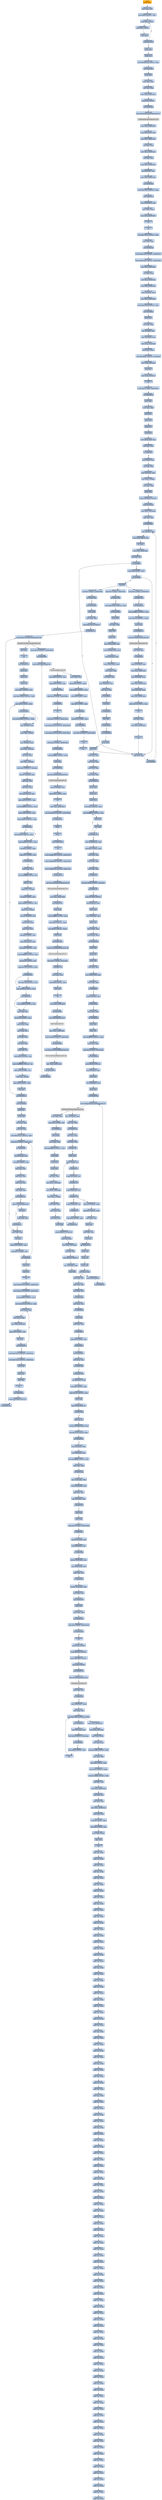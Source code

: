 digraph G {
node[shape=rectangle,style=filled,fillcolor=lightsteelblue,color=lightsteelblue]
bgcolor="transparent"
a0x00473328pushl_ebp[label="start\npushl %ebp",color="lightgrey",fillcolor="orange"];
a0x00473329movl_esp_ebp[label="0x00473329\nmovl %esp, %ebp"];
a0x0047332bmovl_0x8UINT32_ecx[label="0x0047332b\nmovl $0x8<UINT32>, %ecx"];
a0x00473330pushl_0x0UINT8[label="0x00473330\npushl $0x0<UINT8>"];
a0x00473332pushl_0x0UINT8[label="0x00473332\npushl $0x0<UINT8>"];
a0x00473334decl_ecx[label="0x00473334\ndecl %ecx"];
a0x00473335jne_0x00473330[label="0x00473335\njne 0x00473330"];
a0x00473337pushl_ebx[label="0x00473337\npushl %ebx"];
a0x00473338pushl_esi[label="0x00473338\npushl %esi"];
a0x00473339movl_0x46d3e8UINT32_eax[label="0x00473339\nmovl $0x46d3e8<UINT32>, %eax"];
a0x0047333ecall_0x0040adbc[label="0x0047333e\ncall 0x0040adbc"];
a0x0040adbcpushl_ebx[label="0x0040adbc\npushl %ebx"];
a0x0040adbdmovl_eax_ebx[label="0x0040adbd\nmovl %eax, %ebx"];
a0x0040adbfxorl_eax_eax[label="0x0040adbf\nxorl %eax, %eax"];
a0x0040adc1movl_eax_0x00474a14[label="0x0040adc1\nmovl %eax, 0x00474a14"];
a0x0040adc6pushl_0x0UINT8[label="0x0040adc6\npushl $0x0<UINT8>"];
a0x0040adc8call_0x0040acf8[label="0x0040adc8\ncall 0x0040acf8"];
a0x0040acf8jmp_GetModuleHandleW_kernel32_dll[label="0x0040acf8\njmp GetModuleHandleW@kernel32.dll"];
GetModuleHandleW_kernel32_dll[label="GetModuleHandleW@kernel32.dll",color="lightgrey",fillcolor="lightgrey"];
a0x0040adcdmovl_eax_0x00478c30[label="0x0040adcd\nmovl %eax, 0x00478c30"];
a0x0040add2movl_0x00478c30_eax[label="0x0040add2\nmovl 0x00478c30, %eax"];
a0x0040add7movl_eax_0x00474a20[label="0x0040add7\nmovl %eax, 0x00474a20"];
a0x0040addcxorl_eax_eax[label="0x0040addc\nxorl %eax, %eax"];
a0x0040addemovl_eax_0x00474a24[label="0x0040adde\nmovl %eax, 0x00474a24"];
a0x0040ade3xorl_eax_eax[label="0x0040ade3\nxorl %eax, %eax"];
a0x0040ade5movl_eax_0x00474a28[label="0x0040ade5\nmovl %eax, 0x00474a28"];
a0x0040adealeal_0x8ebx__eax[label="0x0040adea\nleal 0x8(%ebx), %eax"];
a0x0040adedmovl_eax_0x00474a30[label="0x0040aded\nmovl %eax, 0x00474a30"];
a0x0040adf2call_0x0040adb0[label="0x0040adf2\ncall 0x0040adb0"];
a0x0040adb0movl_0x474a1cUINT32_eax[label="0x0040adb0\nmovl $0x474a1c<UINT32>, %eax"];
a0x0040adb5call_0x0040a2ac[label="0x0040adb5\ncall 0x0040a2ac"];
a0x0040a2acmovl_0x00474034_edx[label="0x0040a2ac\nmovl 0x00474034, %edx"];
a0x0040a2b2movl_edx_eax_[label="0x0040a2b2\nmovl %edx, (%eax)"];
a0x0040a2b4movl_eax_0x00474034[label="0x0040a2b4\nmovl %eax, 0x00474034"];
a0x0040a2b9ret[label="0x0040a2b9\nret"];
a0x0040adbaret[label="0x0040adba\nret"];
a0x0040adf7movl_0x474a1cUINT32_edx[label="0x0040adf7\nmovl $0x474a1c<UINT32>, %edx"];
a0x0040adfcmovl_ebx_eax[label="0x0040adfc\nmovl %ebx, %eax"];
a0x0040adfecall_0x00406a08[label="0x0040adfe\ncall 0x00406a08"];
a0x00406a08movl_0x402594UINT32_0x00476014[label="0x00406a08\nmovl $0x402594<UINT32>, 0x00476014"];
a0x00406a12movl_0x4025a4UINT32_0x00476018[label="0x00406a12\nmovl $0x4025a4<UINT32>, 0x00476018"];
a0x00406a1cmovl_eax_0x00478ae8[label="0x00406a1c\nmovl %eax, 0x00478ae8"];
a0x00406a21xorl_eax_eax[label="0x00406a21\nxorl %eax, %eax"];
a0x00406a23movl_eax_0x00478aec[label="0x00406a23\nmovl %eax, 0x00478aec"];
a0x00406a28movl_edx_0x00478af0[label="0x00406a28\nmovl %edx, 0x00478af0"];
a0x00406a2emovl_0x4edx__eax[label="0x00406a2e\nmovl 0x4(%edx), %eax"];
a0x00406a31movl_eax_0x00476034[label="0x00406a31\nmovl %eax, 0x00476034"];
a0x00406a36movl_0x478ae0UINT32_eax[label="0x00406a36\nmovl $0x478ae0<UINT32>, %eax"];
a0x00406a3bcall_0x004068ec[label="0x00406a3b\ncall 0x004068ec"];
a0x004068ecpushl_eax[label="0x004068ec\npushl %eax"];
a0x004068edxorl_edx_edx[label="0x004068ed\nxorl %edx, %edx"];
a0x004068efleal__16ebp__eax[label="0x004068ef\nleal -16(%ebp), %eax"];
a0x004068f2movl_fs_edx__ecx[label="0x004068f2\nmovl %fs:(%edx), %ecx"];
a0x004068f5movl_eax_fs_edx_[label="0x004068f5\nmovl %eax, %fs:(%edx)"];
a0x004068f8movl_ecx_eax_[label="0x004068f8\nmovl %ecx, (%eax)"];
a0x004068famovl_0x40684cUINT32_0x4eax_[label="0x004068fa\nmovl $0x40684c<UINT32>, 0x4(%eax)"];
a0x00406901movl_ebp_0x8eax_[label="0x00406901\nmovl %ebp, 0x8(%eax)"];
a0x00406904popl_ecx[label="0x00406904\npopl %ecx"];
a0x00406905movl_eax_0x4ecx_[label="0x00406905\nmovl %eax, 0x4(%ecx)"];
a0x00406908ret[label="0x00406908\nret"];
a0x00406a40movb_0x0UINT8_0x0047603c[label="0x00406a40\nmovb $0x0<UINT8>, 0x0047603c"];
a0x00406a47call_0x0040699c[label="0x00406a47\ncall 0x0040699c"];
a0x0040699cpushl_ebp[label="0x0040699c\npushl %ebp"];
a0x0040699dmovl_esp_ebp[label="0x0040699d\nmovl %esp, %ebp"];
a0x0040699fpushl_ecx[label="0x0040699f\npushl %ecx"];
a0x004069a0pushl_ebx[label="0x004069a0\npushl %ebx"];
a0x004069a1pushl_esi[label="0x004069a1\npushl %esi"];
a0x004069a2pushl_edi[label="0x004069a2\npushl %edi"];
a0x004069a3movl_0x00478ae8_eax[label="0x004069a3\nmovl 0x00478ae8, %eax"];
a0x004069a8testl_eax_eax[label="0x004069a8\ntestl %eax, %eax"];
a0x004069aaje_0x00406a02[label="0x004069aa\nje 0x00406a02"];
a0x004069acmovl_eax__edi[label="0x004069ac\nmovl (%eax), %edi"];
a0x004069aexorl_ebx_ebx[label="0x004069ae\nxorl %ebx, %ebx"];
a0x004069b0movl_0x4eax__eax[label="0x004069b0\nmovl 0x4(%eax), %eax"];
a0x004069b3movl_eax__4ebp_[label="0x004069b3\nmovl %eax, -4(%ebp)"];
a0x004069b6xorl_eax_eax[label="0x004069b6\nxorl %eax, %eax"];
a0x004069b8pushl_ebp[label="0x004069b8\npushl %ebp"];
a0x004069b9pushl_0x4069eeUINT32[label="0x004069b9\npushl $0x4069ee<UINT32>"];
a0x004069bepushl_fs_eax_[label="0x004069be\npushl %fs:(%eax)"];
a0x004069c1movl_esp_fs_eax_[label="0x004069c1\nmovl %esp, %fs:(%eax)"];
a0x004069c4cmpl_ebx_edi[label="0x004069c4\ncmpl %ebx, %edi"];
a0x004069c6jle_0x004069e4[label="0x004069c6\njle 0x004069e4"];
a0x004069c8movl__4ebp__eax[label="0x004069c8\nmovl -4(%ebp), %eax"];
a0x004069cbmovl_eaxebx8__esi[label="0x004069cb\nmovl (%eax,%ebx,8), %esi"];
a0x004069ceincl_ebx[label="0x004069ce\nincl %ebx"];
a0x004069cfmovl_ebx_0x00478aec[label="0x004069cf\nmovl %ebx, 0x00478aec"];
a0x004069d5testl_esi_esi[label="0x004069d5\ntestl %esi, %esi"];
a0x004069d7je_0x004069e0[label="0x004069d7\nje 0x004069e0"];
a0x004069e0cmpl_ebx_edi[label="0x004069e0\ncmpl %ebx, %edi"];
a0x004069e2jg_0x004069c8[label="0x004069e2\njg 0x004069c8"];
a0x004069d9cmpl_0x0UINT8_esi_[label="0x004069d9\ncmpl $0x0<UINT8>, (%esi)"];
a0x004069dcje_0x004069e0[label="0x004069dc\nje 0x004069e0"];
a0x004069decall_esi[label="0x004069de\ncall %esi"];
a0x00472000subl_0x1UINT8_0x004768d8[label="0x00472000\nsubl $0x1<UINT8>, 0x004768d8"];
a0x00472007jae_0x004720a9[label="0x00472007\njae 0x004720a9"];
a0x0047200dcall_0x0040ac68[label="0x0047200d\ncall 0x0040ac68"];
a0x0040ac68pushl_ebp[label="0x0040ac68\npushl %ebp"];
a0x0040ac69movl_esp_ebp[label="0x0040ac69\nmovl %esp, %ebp"];
a0x0040ac6bpushl_0x478c14UINT32[label="0x0040ac6b\npushl $0x478c14<UINT32>"];
a0x0040ac70call_0x0040255c[label="0x0040ac70\ncall 0x0040255c"];
a0x0040255cjmp_InitializeCriticalSection_kernel32_dll[label="0x0040255c\njmp InitializeCriticalSection@kernel32.dll"];
InitializeCriticalSection_kernel32_dll[label="InitializeCriticalSection@kernel32.dll",color="lightgrey",fillcolor="lightgrey"];
a0x0040ac75popl_ebp[label="0x0040ac75\npopl %ebp"];
a0x0040ac76ret[label="0x0040ac76\nret"];
a0x00472012call_0x00404130[label="0x00472012\ncall 0x00404130"];
a0x00404130pushl_ebx[label="0x00404130\npushl %ebx"];
a0x00404131pushl_esi[label="0x00404131\npushl %esi"];
a0x00404132pushl_edi[label="0x00404132\npushl %edi"];
a0x00404133movl_0x37UINT32_esi[label="0x00404133\nmovl $0x37<UINT32>, %esi"];
a0x00404138movl_0x474094UINT32_ebx[label="0x00404138\nmovl $0x474094<UINT32>, %ebx"];
a0x0040413dcmpl_0x0UINT8_ebx_[label="0x0040413d\ncmpl $0x0<UINT8>, (%ebx)"];
a0x00404140jne_0x00404148[label="0x00404140\njne 0x00404148"];
a0x00404148leal__28ebx__eax[label="0x00404148\nleal -28(%ebx), %eax"];
a0x0040414bmovl_eax__8ebx_[label="0x0040414b\nmovl %eax, -8(%ebx)"];
a0x0040414eleal__28ebx__eax[label="0x0040414e\nleal -28(%ebx), %eax"];
a0x00404151movl_eax__24ebx_[label="0x00404151\nmovl %eax, -24(%ebx)"];
a0x00404154xorl_eax_eax[label="0x00404154\nxorl %eax, %eax"];
a0x00404156movl_eax__16ebx_[label="0x00404156\nmovl %eax, -16(%ebx)"];
a0x00404159movl_0x1UINT32__20ebx_[label="0x00404159\nmovl $0x1<UINT32>, -20(%ebx)"];
a0x00404160movzwl__26ebx__eax[label="0x00404160\nmovzwl -26(%ebx), %eax"];
a0x00404164addl_eax_eax[label="0x00404164\naddl %eax, %eax"];
a0x00404166addl_eax_eax[label="0x00404166\naddl %eax, %eax"];
a0x00404168leal_eaxeax2__eax[label="0x00404168\nleal (%eax,%eax,2), %eax"];
a0x0040416baddl_0xefUINT32_eax[label="0x0040416b\naddl $0xef<UINT32>, %eax"];
a0x00404170andl_0xffffff00UINT32_eax[label="0x00404170\nandl $0xffffff00<UINT32>, %eax"];
a0x00404175addl_0x30UINT8_eax[label="0x00404175\naddl $0x30<UINT8>, %eax"];
a0x00404178cmpl_0xb30UINT32_eax[label="0x00404178\ncmpl $0xb30<UINT32>, %eax"];
a0x0040417djae_0x00404184[label="0x0040417d\njae 0x00404184"];
a0x0040417fmovl_0xb30UINT32_eax[label="0x0040417f\nmovl $0xb30<UINT32>, %eax"];
a0x00404184addl_0x4d0UINT32_eax[label="0x00404184\naddl $0x4d0<UINT32>, %eax"];
a0x00404189shrl_0xdUINT8_eax[label="0x00404189\nshrl $0xd<UINT8>, %eax"];
a0x0040418ccmpl_0x7UINT8_eax[label="0x0040418c\ncmpl $0x7<UINT8>, %eax"];
a0x0040418fjbe_0x00404196[label="0x0040418f\njbe 0x00404196"];
a0x00404196movl_eax_ecx[label="0x00404196\nmovl %eax, %ecx"];
a0x00404198movb_0xffffffffUINT8_dl[label="0x00404198\nmovb $0xffffffff<UINT8>, %dl"];
a0x0040419ashlb_cl_dl[label="0x0040419a\nshlb %cl, %dl"];
a0x0040419cmovb_dl__27ebx_[label="0x0040419c\nmovb %dl, -27(%ebx)"];
a0x0040419fshll_0xdUINT8_eax[label="0x0040419f\nshll $0xd<UINT8>, %eax"];
a0x004041a2addw_0xb30UINT16_ax[label="0x004041a2\naddw $0xb30<UINT16>, %ax"];
a0x004041a6movw_ax__4ebx_[label="0x004041a6\nmovw %ax, -4(%ebx)"];
a0x004041aamovzwl__26ebx__edi[label="0x004041aa\nmovzwl -26(%ebx), %edi"];
a0x004041aemovzwl_di_eax[label="0x004041ae\nmovzwl %di, %eax"];
a0x004041b1movl_eax_ecx[label="0x004041b1\nmovl %eax, %ecx"];
a0x004041b3shll_0x4UINT8_ecx[label="0x004041b3\nshll $0x4<UINT8>, %ecx"];
a0x004041b6leal_ecxecx2__ecx[label="0x004041b6\nleal (%ecx,%ecx,2), %ecx"];
a0x004041b9addl_0xefUINT32_ecx[label="0x004041b9\naddl $0xef<UINT32>, %ecx"];
a0x004041bfandl_0xffffff00UINT32_ecx[label="0x004041bf\nandl $0xffffff00<UINT32>, %ecx"];
a0x004041c5addl_0x30UINT8_ecx[label="0x004041c5\naddl $0x30<UINT8>, %ecx"];
a0x004041c8cmpl_0x7330UINT32_ecx[label="0x004041c8\ncmpl $0x7330<UINT32>, %ecx"];
a0x004041cejae_0x004041d5[label="0x004041ce\njae 0x004041d5"];
a0x004041d0movl_0x7330UINT32_ecx[label="0x004041d0\nmovl $0x7330<UINT32>, %ecx"];
a0x004041d5cmpl_0xff30UINT32_ecx[label="0x004041d5\ncmpl $0xff30<UINT32>, %ecx"];
a0x004041dbjbe_0x004041e2[label="0x004041db\njbe 0x004041e2"];
a0x004041e2movl_ecx_eax[label="0x004041e2\nmovl %ecx, %eax"];
a0x004041e4subl_0x20UINT8_eax[label="0x004041e4\nsubl $0x20<UINT8>, %eax"];
a0x004041e7movzwl_di_edx[label="0x004041e7\nmovzwl %di, %edx"];
a0x004041eamovl_edx_ecx[label="0x004041ea\nmovl %edx, %ecx"];
a0x004041ecxorl_edx_edx[label="0x004041ec\nxorl %edx, %edx"];
a0x004041eedivl_ecx_eax[label="0x004041ee\ndivl %ecx, %eax"];
a0x004041f0imulw_di_ax[label="0x004041f0\nimulw %di, %ax"];
a0x004041f3addw_0xefUINT16_ax[label="0x004041f3\naddw $0xef<UINT16>, %ax"];
a0x004041f7andw_0xffffff00UINT16_ax[label="0x004041f7\nandw $0xffffff00<UINT16>, %ax"];
a0x004041fbaddw_0x30UINT8_ax[label="0x004041fb\naddw $0x30<UINT8>, %ax"];
a0x004041ffmovw_ax__2ebx_[label="0x004041ff\nmovw %ax, -2(%ebx)"];
a0x00404203addl_0x20UINT8_ebx[label="0x00404203\naddl $0x20<UINT8>, %ebx"];
a0x00404206decl_esi[label="0x00404206\ndecl %esi"];
a0x00404207jne_0x0040413d[label="0x00404207\njne 0x0040413d"];
a0x00404142movl_0x4029d8UINT32_ebx_[label="0x00404142\nmovl $0x4029d8<UINT32>, (%ebx)"];
a0x004041ddmovl_0xff30UINT32_ecx[label="0x004041dd\nmovl $0xff30<UINT32>, %ecx"];
a0x0040420dcall_0x004040ec[label="0x0040420d\ncall 0x004040ec"];
a0x004040ecpushl_esi[label="0x004040ec\npushl %esi"];
a0x004040edpushl_edi[label="0x004040ed\npushl %edi"];
a0x004040eexorl_eax_eax[label="0x004040ee\nxorl %eax, %eax"];
a0x004040f0xorl_esi_esi[label="0x004040f0\nxorl %esi, %esi"];
a0x004040f2movl_0x47407aUINT32_edx[label="0x004040f2\nmovl $0x47407a<UINT32>, %edx"];
a0x004040f7cmpb_0x0UINT8_0x00476a22[label="0x004040f7\ncmpb $0x0<UINT8>, 0x00476a22"];
a0x004040feje_0x00404105[label="0x004040fe\nje 0x00404105"];
a0x00404105movzwl_edx__edi[label="0x00404105\nmovzwl (%edx), %edi"];
a0x00404108shrl_0x3UINT8_edi[label="0x00404108\nshrl $0x3<UINT8>, %edi"];
a0x0040410bmovl_esi_ecx[label="0x0040410b\nmovl %esi, %ecx"];
a0x0040410daddl_ecx_ecx[label="0x0040410d\naddl %ecx, %ecx"];
a0x0040410faddl_ecx_ecx[label="0x0040410f\naddl %ecx, %ecx"];
a0x00404111cmpl_eax_edi[label="0x00404111\ncmpl %eax, %edi"];
a0x00404113jbe_0x00404120[label="0x00404113\njbe 0x00404120"];
a0x00404115movb_cl_0x4768dceax_[label="0x00404115\nmovb %cl, 0x4768dc(%eax)"];
a0x0040411bincl_eax[label="0x0040411b\nincl %eax"];
a0x0040411ccmpl_eax_edi[label="0x0040411c\ncmpl %eax, %edi"];
a0x0040411eja_0x00404115[label="0x0040411e\nja 0x00404115"];
a0x00404120movl_edi_eax[label="0x00404120\nmovl %edi, %eax"];
a0x00404122incl_esi[label="0x00404122\nincl %esi"];
a0x00404123addl_0x20UINT8_edx[label="0x00404123\naddl $0x20<UINT8>, %edx"];
a0x00404126cmpl_0x37UINT8_esi[label="0x00404126\ncmpl $0x37<UINT8>, %esi"];
a0x00404129jne_0x004040f7[label="0x00404129\njne 0x004040f7"];
a0x0040412bpopl_edi[label="0x0040412b\npopl %edi"];
a0x0040412cpopl_esi[label="0x0040412c\npopl %esi"];
a0x0040412dret[label="0x0040412d\nret"];
a0x00404212movl_0x476a23UINT32_0x00476a23[label="0x00404212\nmovl $0x476a23<UINT32>, 0x00476a23"];
a0x0040421cmovl_0x476a23UINT32_0x00476a27[label="0x0040421c\nmovl $0x476a23<UINT32>, 0x00476a27"];
a0x00404226movl_0x400UINT32_esi[label="0x00404226\nmovl $0x400<UINT32>, %esi"];
a0x0040422bmovl_0x476ac0UINT32_edx[label="0x0040422b\nmovl $0x476ac0<UINT32>, %edx"];
a0x00404230movl_edx_eax[label="0x00404230\nmovl %edx, %eax"];
a0x00404232movl_eax_eax_[label="0x00404232\nmovl %eax, (%eax)"];
a0x00404234movl_eax_0x4eax_[label="0x00404234\nmovl %eax, 0x4(%eax)"];
a0x00404237addl_0x8UINT8_edx[label="0x00404237\naddl $0x8<UINT8>, %edx"];
a0x0040423adecl_esi[label="0x0040423a\ndecl %esi"];
a0x0040423bjne_0x00404230[label="0x0040423b\njne 0x00404230"];
a0x0040423dmovl_0x478ac1UINT32_0x00478ac1[label="0x0040423d\nmovl $0x478ac1<UINT32>, 0x00478ac1"];
a0x00404247movl_0x478ac1UINT32_0x00478ac5[label="0x00404247\nmovl $0x478ac1<UINT32>, 0x00478ac5"];
a0x00404251popl_edi[label="0x00404251\npopl %edi"];
a0x00404252popl_esi[label="0x00404252\npopl %esi"];
a0x00404253popl_ebx[label="0x00404253\npopl %ebx"];
a0x00404254ret[label="0x00404254\nret"];
a0x00472017call_0x004090cc[label="0x00472017\ncall 0x004090cc"];
a0x004090ccpushl_0x478b4dUINT32[label="0x004090cc\npushl $0x478b4d<UINT32>"];
a0x004090d1call_0x0040255c[label="0x004090d1\ncall 0x0040255c"];
a0x004090d6movw_0x7fUINT16_0x00478b66[label="0x004090d6\nmovw $0x7f<UINT16>, 0x00478b66"];
a0x004090dfcall_0x004026dc[label="0x004090df\ncall 0x004026dc"];
a0x004026dcjmp_GetVersion_kernel32_dll[label="0x004026dc\njmp GetVersion@kernel32.dll"];
GetVersion_kernel32_dll[label="GetVersion@kernel32.dll",color="lightgrey",fillcolor="lightgrey"];
a0x004090e4andl_0xffUINT32_eax[label="0x004090e4\nandl $0xff<UINT32>, %eax"];
a0x004090e9cmpl_0x6UINT8_eax[label="0x004090e9\ncmpl $0x6<UINT8>, %eax"];
a0x004090ecsetae_0x00478b4c[label="0x004090ec\nsetae 0x00478b4c"];
a0x004090f3cmpb_0x0UINT8_0x00478b4c[label="0x004090f3\ncmpb $0x0<UINT8>, 0x00478b4c"];
a0x004090faje_0x0040914a[label="0x004090fa\nje 0x0040914a"];
a0x0040914aret[label="0x0040914a\nret"];
a0x0047201cmovb_0x2UINT8_0x0047400c[label="0x0047201c\nmovb $0x2<UINT8>, 0x0047400c"];
a0x00472023movl_0x402594UINT32_0x00476014[label="0x00472023\nmovl $0x402594<UINT32>, 0x00476014"];
a0x0047202dmovl_0x4025a4UINT32_0x00476018[label="0x0047202d\nmovl $0x4025a4<UINT32>, 0x00476018"];
a0x00472037movb_0x2UINT8_0x0047604e[label="0x00472037\nmovb $0x2<UINT8>, 0x0047604e"];
a0x0047203ecall_0x0040a814[label="0x0047203e\ncall 0x0040a814"];
a0x0040a814addl_0xffffffdcUINT8_esp[label="0x0040a814\naddl $0xffffffdc<UINT8>, %esp"];
a0x0040a817pushl_esp[label="0x0040a817\npushl %esp"];
a0x0040a818call_0x004026f4[label="0x0040a818\ncall 0x004026f4"];
a0x004026f4jmp_GetSystemInfo_kernel32_dll[label="0x004026f4\njmp GetSystemInfo@kernel32.dll"];
GetSystemInfo_kernel32_dll[label="GetSystemInfo@kernel32.dll",color="lightgrey",fillcolor="lightgrey"];
a0x0040a81dmovl_0x14esp__eax[label="0x0040a81d\nmovl 0x14(%esp), %eax"];
a0x0040a821addl_0x24UINT8_esp[label="0x0040a821\naddl $0x24<UINT8>, %esp"];
a0x0040a824ret[label="0x0040a824\nret"];
a0x00472043movl_eax_0x00476050[label="0x00472043\nmovl %eax, 0x00476050"];
a0x00472048movl_0x408834UINT32_0x00476000[label="0x00472048\nmovl $0x408834<UINT32>, 0x00476000"];
a0x00472052call_0x0040541c[label="0x00472052\ncall 0x0040541c"];
a0x0040541cfninit_[label="0x0040541c\nfninit "];
a0x0040541efwait_[label="0x0040541e\nfwait "];
a0x0040541ffldcw_0x00474024[label="0x0040541f\nfldcw 0x00474024"];
a0x00405425ret[label="0x00405425\nret"];
a0x00472057movw_0xffffd7b0UINT16_0x00476058[label="0x00472057\nmovw $0xffffd7b0<UINT16>, 0x00476058"];
a0x00472060movw_0xffffd7b0UINT16_0x00476328[label="0x00472060\nmovw $0xffffd7b0<UINT16>, 0x00476328"];
a0x00472069movw_0xffffd7b0UINT16_0x004765f8[label="0x00472069\nmovw $0xffffd7b0<UINT16>, 0x004765f8"];
a0x00472072call_0x0040261c[label="0x00472072\ncall 0x0040261c"];
a0x0040261cjmp_GetCommandLineW_kernel32_dll[label="0x0040261c\njmp GetCommandLineW@kernel32.dll"];
GetCommandLineW_kernel32_dll[label="GetCommandLineW@kernel32.dll",color="lightgrey",fillcolor="lightgrey"];
a0x00472077movl_eax_0x00476044[label="0x00472077\nmovl %eax, 0x00476044"];
a0x0047207ccall_0x0040270c[label="0x0047207c\ncall 0x0040270c"];
a0x0040270cpushl_ebx[label="0x0040270c\npushl %ebx"];
a0x0040270daddl_0xffffffbcUINT8_esp[label="0x0040270d\naddl $0xffffffbc<UINT8>, %esp"];
a0x00402710movl_0xaUINT32_ebx[label="0x00402710\nmovl $0xa<UINT32>, %ebx"];
a0x00402715movl_0x44UINT32_esp_[label="0x00402715\nmovl $0x44<UINT32>, (%esp)"];
a0x0040271cpushl_esp[label="0x0040271c\npushl %esp"];
a0x0040271dcall_0x00402654[label="0x0040271d\ncall 0x00402654"];
a0x00402654jmp_GetStartupInfoA_kernel32_dll[label="0x00402654\njmp GetStartupInfoA@kernel32.dll"];
GetStartupInfoA_kernel32_dll[label="GetStartupInfoA@kernel32.dll",color="lightgrey",fillcolor="lightgrey"];
a0x00402722testb_0x1UINT8_0x2cesp_[label="0x00402722\ntestb $0x1<UINT8>, 0x2c(%esp)"];
a0x00402727je_0x0040272e[label="0x00402727\nje 0x0040272e"];
a0x0040272emovl_ebx_eax[label="0x0040272e\nmovl %ebx, %eax"];
a0x00402730addl_0x44UINT8_esp[label="0x00402730\naddl $0x44<UINT8>, %esp"];
a0x00402733popl_ebx[label="0x00402733\npopl %ebx"];
a0x00402734ret[label="0x00402734\nret"];
a0x00472081movl_eax_0x00476040[label="0x00472081\nmovl %eax, 0x00476040"];
a0x00472086call_0x004026fc[label="0x00472086\ncall 0x004026fc"];
a0x004026fcjmp_GetACP_kernel32_dll[label="0x004026fc\njmp GetACP@kernel32.dll"];
GetACP_kernel32_dll[label="GetACP@kernel32.dll",color="lightgrey",fillcolor="lightgrey"];
a0x0047208bmovl_eax_0x004768c8[label="0x0047208b\nmovl %eax, 0x004768c8"];
a0x00472090movl_0x4b0UINT32_0x004768cc[label="0x00472090\nmovl $0x4b0<UINT32>, 0x004768cc"];
a0x0047209acall_0x004026d4[label="0x0047209a\ncall 0x004026d4"];
a0x004026d4jmp_GetCurrentThreadId_kernel32_dll[label="0x004026d4\njmp GetCurrentThreadId@kernel32.dll"];
GetCurrentThreadId_kernel32_dll[label="GetCurrentThreadId@kernel32.dll",color="lightgrey",fillcolor="lightgrey"];
a0x0047209fmovl_eax_0x00476038[label="0x0047209f\nmovl %eax, 0x00476038"];
a0x004720a4call_0x0040a828[label="0x004720a4\ncall 0x0040a828"];
a0x0040a828call_0x004026dc[label="0x0040a828\ncall 0x004026dc"];
a0x0040a82dmovl_eax_edx[label="0x0040a82d\nmovl %eax, %edx"];
a0x0040a82fandl_0xffUINT32_edx[label="0x0040a82f\nandl $0xff<UINT32>, %edx"];
a0x0040a835andl_0xff00UINT32_eax[label="0x0040a835\nandl $0xff00<UINT32>, %eax"];
a0x0040a83ashrl_0x8UINT8_eax[label="0x0040a83a\nshrl $0x8<UINT8>, %eax"];
a0x0040a83dcmpl_0x5UINT8_edx[label="0x0040a83d\ncmpl $0x5<UINT8>, %edx"];
a0x0040a840jne_0x0040a847[label="0x0040a840\njne 0x0040a847"];
a0x0040a842cmpl_0x1UINT8_eax[label="0x0040a842\ncmpl $0x1<UINT8>, %eax"];
a0x0040a845jae_0x0040a84c[label="0x0040a845\njae 0x0040a84c"];
a0x0040a84cmovl_0x7fUINT32_0x004768d0[label="0x0040a84c\nmovl $0x7f<UINT32>, 0x004768d0"];
a0x0040a856ret[label="0x0040a856\nret"];
a0x004720a9ret[label="0x004720a9\nret"];
a0x004720acsubl_0x1UINT8_0x00478c38[label="0x004720ac\nsubl $0x1<UINT8>, 0x00478c38"];
a0x004720b3jae_0x004720c1[label="0x004720b3\njae 0x004720c1"];
a0x004720b5call_0x0040bac4[label="0x004720b5\ncall 0x0040bac4"];
a0x0040bac4addl_0xfffffeecUINT32_esp[label="0x0040bac4\naddl $0xfffffeec<UINT32>, %esp"];
a0x0040bacamovl_0x114UINT32_esp_[label="0x0040baca\nmovl $0x114<UINT32>, (%esp)"];
a0x0040bad1pushl_esp[label="0x0040bad1\npushl %esp"];
a0x0040bad2call_0x0040b724[label="0x0040bad2\ncall 0x0040b724"];
a0x0040b724jmp_GetVersionExW_kernel32_dll[label="0x0040b724\njmp GetVersionExW@kernel32.dll"];
GetVersionExW_kernel32_dll[label="GetVersionExW@kernel32.dll",color="lightgrey",fillcolor="lightgrey"];
a0x0040bad7testl_eax_eax[label="0x0040bad7\ntestl %eax, %eax"];
a0x0040bad9je_0x0040baf6[label="0x0040bad9\nje 0x0040baf6"];
a0x0040badbmovl_0x10esp__eax[label="0x0040badb\nmovl 0x10(%esp), %eax"];
a0x0040badfmovl_eax_0x00474a40[label="0x0040badf\nmovl %eax, 0x00474a40"];
a0x0040bae4movl_0x4esp__eax[label="0x0040bae4\nmovl 0x4(%esp), %eax"];
a0x0040bae8movl_eax_0x00474a38[label="0x0040bae8\nmovl %eax, 0x00474a38"];
a0x0040baedmovl_0x8esp__eax[label="0x0040baed\nmovl 0x8(%esp), %eax"];
a0x0040baf1movl_eax_0x00474a3c[label="0x0040baf1\nmovl %eax, 0x00474a3c"];
a0x0040baf6addl_0x114UINT32_esp[label="0x0040baf6\naddl $0x114<UINT32>, %esp"];
a0x0040bafcret[label="0x0040bafc\nret"];
a0x004720baxorl_eax_eax[label="0x004720ba\nxorl %eax, %eax"];
a0x004720bcmovl_eax_0x00478c3c[label="0x004720bc\nmovl %eax, 0x00478c3c"];
a0x004720c1ret[label="0x004720c1\nret"];
a0x004720c4subl_0x1UINT8_0x00478cbc[label="0x004720c4\nsubl $0x1<UINT8>, 0x00478cbc"];
a0x004720cbjae_0x004720e1[label="0x004720cb\njae 0x004720e1"];
a0x004720cdmovl_0x415838UINT32_eax[label="0x004720cd\nmovl $0x415838<UINT32>, %eax"];
a0x004720d2call_0x00406b08[label="0x004720d2\ncall 0x00406b08"];
a0x00406b08pushl_ebx[label="0x00406b08\npushl %ebx"];
a0x00406b09xorl_ebx_ebx[label="0x00406b09\nxorl %ebx, %ebx"];
a0x00406b0bpushl_edi[label="0x00406b0b\npushl %edi"];
a0x00406b0cpushl_esi[label="0x00406b0c\npushl %esi"];
a0x00406b0dmovl_eaxebx__edi[label="0x00406b0d\nmovl (%eax,%ebx), %edi"];
a0x00406b10leal_0x4eaxebx__esi[label="0x00406b10\nleal 0x4(%eax,%ebx), %esi"];
a0x00406b14movl_0x4esi__eax[label="0x00406b14\nmovl 0x4(%esi), %eax"];
a0x00406b17movl_eaxebx__eax[label="0x00406b17\nmovl (%eax,%ebx), %eax"];
a0x00406b1amovl_esi__edx[label="0x00406b1a\nmovl (%esi), %edx"];
a0x00406b1caddl_ebx_edx[label="0x00406b1c\naddl %ebx, %edx"];
a0x00406b1emovl_0x8esi__ecx[label="0x00406b1e\nmovl 0x8(%esi), %ecx"];
a0x00406b21testl_ecx_ecx[label="0x00406b21\ntestl %ecx, %ecx"];
a0x00406b23je_0x00406b2c[label="0x00406b23\nje 0x00406b2c"];
a0x00406b25decl_ecx[label="0x00406b25\ndecl %ecx"];
a0x00406b26je_0x00406b33[label="0x00406b26\nje 0x00406b33"];
a0x00406b28decl_ecx[label="0x00406b28\ndecl %ecx"];
a0x00406b29je_0x00406b3a[label="0x00406b29\nje 0x00406b3a"];
a0x00406b3acall_0x00406af4[label="0x00406b3a\ncall 0x00406af4"];
a0x00406af4pushl_ebx[label="0x00406af4\npushl %ebx"];
a0x00406af5pushl_esi[label="0x00406af5\npushl %esi"];
a0x00406af6movl_edx_esi[label="0x00406af6\nmovl %edx, %esi"];
a0x00406af8movl_eax_ebx[label="0x00406af8\nmovl %eax, %ebx"];
a0x00406afamovl_esi_edx[label="0x00406afa\nmovl %esi, %edx"];
a0x00406afcmovl_ebx_eax[label="0x00406afc\nmovl %ebx, %eax"];
a0x00406afecall_0x0040a760[label="0x00406afe\ncall 0x0040a760"];
a0x0040a760pushl_ebx[label="0x0040a760\npushl %ebx"];
a0x0040a761pushl_esi[label="0x0040a761\npushl %esi"];
a0x0040a762pushl_eax[label="0x0040a762\npushl %eax"];
a0x0040a763movl_0x2UINT32_eax[label="0x0040a763\nmovl $0x2<UINT32>, %eax"];
a0x0040a768addl_0xfffff004UINT32_esp[label="0x0040a768\naddl $0xfffff004<UINT32>, %esp"];
a0x0040a76epushl_eax[label="0x0040a76e\npushl %eax"];
a0x0040a76fdecl_eax[label="0x0040a76f\ndecl %eax"];
a0x0040a770jne_0x0040a768[label="0x0040a770\njne 0x0040a768"];
a0x0040a772movl_0x2000esp__eax[label="0x0040a772\nmovl 0x2000(%esp), %eax"];
a0x0040a779addl_0x4UINT8_esp[label="0x0040a779\naddl $0x4<UINT8>, %esp"];
a0x0040a77cmovl_edx_esi[label="0x0040a77c\nmovl %edx, %esi"];
a0x0040a77emovl_eax_ebx[label="0x0040a77e\nmovl %eax, %ebx"];
a0x0040a780testl_ebx_ebx[label="0x0040a780\ntestl %ebx, %ebx"];
a0x0040a782je_0x0040a7c1[label="0x0040a782\nje 0x0040a7c1"];
a0x0040a784cmpl_0x10000UINT32_0x4ebx_[label="0x0040a784\ncmpl $0x10000<UINT32>, 0x4(%ebx)"];
a0x0040a78bjnl_0x0040a7b7[label="0x0040a78b\njnl 0x0040a7b7"];
a0x0040a78dpushl_0x1000UINT32[label="0x0040a78d\npushl $0x1000<UINT32>"];
a0x0040a792leal_0x4esp__eax[label="0x0040a792\nleal 0x4(%esp), %eax"];
a0x0040a796pushl_eax[label="0x0040a796\npushl %eax"];
a0x0040a797movl_0x4ebx__eax[label="0x0040a797\nmovl 0x4(%ebx), %eax"];
a0x0040a79apushl_eax[label="0x0040a79a\npushl %eax"];
a0x0040a79bmovl_ebx__eax[label="0x0040a79b\nmovl (%ebx), %eax"];
a0x0040a79dmovl_eax__eax[label="0x0040a79d\nmovl (%eax), %eax"];
a0x0040a79fcall_0x00408e68[label="0x0040a79f\ncall 0x00408e68"];
a0x00408e68pushl_ebx[label="0x00408e68\npushl %ebx"];
a0x00408e69pushl_esi[label="0x00408e69\npushl %esi"];
a0x00408e6apushl_edi[label="0x00408e6a\npushl %edi"];
a0x00408e6bmovl_eax_esi[label="0x00408e6b\nmovl %eax, %esi"];
a0x00408e6dmovl_0x00474034_ebx[label="0x00408e6d\nmovl 0x00474034, %ebx"];
a0x00408e73testl_ebx_ebx[label="0x00408e73\ntestl %ebx, %ebx"];
a0x00408e75je_0x00408e97[label="0x00408e75\nje 0x00408e97"];
a0x00408e77cmpl_0x4ebx__esi[label="0x00408e77\ncmpl 0x4(%ebx), %esi"];
a0x00408e7aje_0x00408e86[label="0x00408e7a\nje 0x00408e86"];
a0x00408e86movl_ebx_eax[label="0x00408e86\nmovl %ebx, %eax"];
a0x00408e88call_0x00408e20[label="0x00408e88\ncall 0x00408e20"];
a0x00408e20pushl_ebx[label="0x00408e20\npushl %ebx"];
a0x00408e21pushl_esi[label="0x00408e21\npushl %esi"];
a0x00408e22addl_0xfffffdf4UINT32_esp[label="0x00408e22\naddl $0xfffffdf4<UINT32>, %esp"];
a0x00408e28movl_eax_ebx[label="0x00408e28\nmovl %eax, %ebx"];
a0x00408e2acmpl_0x0UINT8_0x10ebx_[label="0x00408e2a\ncmpl $0x0<UINT8>, 0x10(%ebx)"];
a0x00408e2ejne_0x00408e5b[label="0x00408e2e\njne 0x00408e5b"];
a0x00408e30pushl_0x20aUINT32[label="0x00408e30\npushl $0x20a<UINT32>"];
a0x00408e35leal_0x4esp__eax[label="0x00408e35\nleal 0x4(%esp), %eax"];
a0x00408e39pushl_eax[label="0x00408e39\npushl %eax"];
a0x00408e3amovl_0x4ebx__eax[label="0x00408e3a\nmovl 0x4(%ebx), %eax"];
a0x00408e3dpushl_eax[label="0x00408e3d\npushl %eax"];
a0x00408e3ecall_0x0040263c[label="0x00408e3e\ncall 0x0040263c"];
a0x0040263cjmp_GetModuleFileNameW_kernel32_dll[label="0x0040263c\njmp GetModuleFileNameW@kernel32.dll"];
GetModuleFileNameW_kernel32_dll[label="GetModuleFileNameW@kernel32.dll",color="lightgrey",fillcolor="lightgrey"];
a0x00408e43movl_esp_eax[label="0x00408e43\nmovl %esp, %eax"];
a0x00408e45movb_0x1UINT8_dl[label="0x00408e45\nmovb $0x1<UINT8>, %dl"];
a0x00408e47call_0x0040a0c0[label="0x00408e47\ncall 0x0040a0c0"];
a0x0040a0c0pushl_ebp[label="0x0040a0c0\npushl %ebp"];
a0x0040a0c1movl_esp_ebp[label="0x0040a0c1\nmovl %esp, %ebp"];
a0x0040a0c3addl_0xfffffde8UINT32_esp[label="0x0040a0c3\naddl $0xfffffde8<UINT32>, %esp"];
a0x0040a0c9pushl_ebx[label="0x0040a0c9\npushl %ebx"];
a0x0040a0capushl_esi[label="0x0040a0ca\npushl %esi"];
a0x0040a0cbpushl_edi[label="0x0040a0cb\npushl %edi"];
a0x0040a0ccxorl_ecx_ecx[label="0x0040a0cc\nxorl %ecx, %ecx"];
a0x0040a0cemovl_ecx__532ebp_[label="0x0040a0ce\nmovl %ecx, -532(%ebp)"];
a0x0040a0d4movl_ecx__536ebp_[label="0x0040a0d4\nmovl %ecx, -536(%ebp)"];
a0x0040a0damovl_ecx__4ebp_[label="0x0040a0da\nmovl %ecx, -4(%ebp)"];
a0x0040a0ddmovl_edx_ebx[label="0x0040a0dd\nmovl %edx, %ebx"];
a0x0040a0dfmovl_eax_esi[label="0x0040a0df\nmovl %eax, %esi"];
a0x0040a0e1xorl_eax_eax[label="0x0040a0e1\nxorl %eax, %eax"];
a0x0040a0e3pushl_ebp[label="0x0040a0e3\npushl %ebp"];
a0x0040a0e4pushl_0x40a175UINT32[label="0x0040a0e4\npushl $0x40a175<UINT32>"];
a0x0040a0e9pushl_fs_eax_[label="0x0040a0e9\npushl %fs:(%eax)"];
a0x0040a0ecmovl_esp_fs_eax_[label="0x0040a0ec\nmovl %esp, %fs:(%eax)"];
a0x0040a0efxorl_edi_edi[label="0x0040a0ef\nxorl %edi, %edi"];
a0x0040a0f1pushl_0x105UINT32[label="0x0040a0f1\npushl $0x105<UINT32>"];
a0x0040a0f6leal__526ebp__eax[label="0x0040a0f6\nleal -526(%ebp), %eax"];
a0x0040a0fcpushl_eax[label="0x0040a0fc\npushl %eax"];
a0x0040a0fdpushl_0x0UINT8[label="0x0040a0fd\npushl $0x0<UINT8>"];
a0x0040a0ffcall_0x0040263c[label="0x0040a0ff\ncall 0x0040263c"];
a0x0040a104leal__532ebp__eax[label="0x0040a104\nleal -532(%ebp), %eax"];
a0x0040a10amovl_esi_edx[label="0x0040a10a\nmovl %esi, %edx"];
a0x0040a10ccall_0x00407c50[label="0x0040a10c\ncall 0x00407c50"];
a0x00407c50xorl_ecx_ecx[label="0x00407c50\nxorl %ecx, %ecx"];
a0x00407c52testl_edx_edx[label="0x00407c52\ntestl %edx, %edx"];
a0x00407c54je_0x00407c83[label="0x00407c54\nje 0x00407c83"];
a0x00407c56pushl_edx[label="0x00407c56\npushl %edx"];
a0x00407c57cmpw_edx__cx[label="0x00407c57\ncmpw (%edx), %cx"];
a0x00407c5aje_0x00407c7c[label="0x00407c5a\nje 0x00407c7c"];
a0x00407c5ccmpw_0x2edx__cx[label="0x00407c5c\ncmpw 0x2(%edx), %cx"];
a0x00407c60je_0x00407c79[label="0x00407c60\nje 0x00407c79"];
a0x00407c62cmpw_0x4edx__cx[label="0x00407c62\ncmpw 0x4(%edx), %cx"];
a0x00407c66je_0x00407c76[label="0x00407c66\nje 0x00407c76"];
a0x00407c68cmpw_0x6edx__cx[label="0x00407c68\ncmpw 0x6(%edx), %cx"];
a0x00407c6cje_0x00407c73[label="0x00407c6c\nje 0x00407c73"];
a0x00407c6eaddl_0x8UINT8_edx[label="0x00407c6e\naddl $0x8<UINT8>, %edx"];
a0x00407c71jmp_0x00407c57[label="0x00407c71\njmp 0x00407c57"];
a0x00407c76addl_0x2UINT8_edx[label="0x00407c76\naddl $0x2<UINT8>, %edx"];
a0x00407c79addl_0x2UINT8_edx[label="0x00407c79\naddl $0x2<UINT8>, %edx"];
a0x00407c7cmovl_edx_ecx[label="0x00407c7c\nmovl %edx, %ecx"];
a0x00407c7epopl_edx[label="0x00407c7e\npopl %edx"];
a0x00407c7fsubl_edx_ecx[label="0x00407c7f\nsubl %edx, %ecx"];
a0x00407c81shrl_ecx[label="0x00407c81\nshrl %ecx"];
a0x00407c83jmp_0x00407104[label="0x00407c83\njmp 0x00407104"];
a0x00407104pushl_ebx[label="0x00407104\npushl %ebx"];
a0x00407105pushl_esi[label="0x00407105\npushl %esi"];
a0x00407106pushl_edi[label="0x00407106\npushl %edi"];
a0x00407107movl_eax_ebx[label="0x00407107\nmovl %eax, %ebx"];
a0x00407109movl_edx_esi[label="0x00407109\nmovl %edx, %esi"];
a0x0040710bmovl_ecx_edi[label="0x0040710b\nmovl %ecx, %edi"];
a0x0040710dmovl_edi_eax[label="0x0040710d\nmovl %edi, %eax"];
a0x0040710fcall_0x00406ef0[label="0x0040710f\ncall 0x00406ef0"];
a0x00406ef0testl_eax_eax[label="0x00406ef0\ntestl %eax, %eax"];
a0x00406ef2jle_0x00406f2d[label="0x00406ef2\njle 0x00406f2d"];
a0x00406ef4pushl_eax[label="0x00406ef4\npushl %eax"];
a0x00406ef5addl_eax_eax[label="0x00406ef5\naddl %eax, %eax"];
a0x00406ef7jo_0x00406f28[label="0x00406ef7\njo 0x00406f28"];
a0x00406ef9addl_0xeUINT8_eax[label="0x00406ef9\naddl $0xe<UINT8>, %eax"];
a0x00406efcjo_0x00406f28[label="0x00406efc\njo 0x00406f28"];
a0x00406efecall_0x00404354[label="0x00406efe\ncall 0x00404354"];
a0x00404354testl_eax_eax[label="0x00404354\ntestl %eax, %eax"];
a0x00404356jle_0x0040436b[label="0x00404356\njle 0x0040436b"];
a0x00404358call_0x00474758[label="0x00404358\ncall 0x00474758"];
a0x00402e44leal_0x3eax__edx[label="0x00402e44\nleal 0x3(%eax), %edx"];
a0x00402e47shrl_0x3UINT8_edx[label="0x00402e47\nshrl $0x3<UINT8>, %edx"];
a0x00402e4acmpl_0xa2cUINT32_eax[label="0x00402e4a\ncmpl $0xa2c<UINT32>, %eax"];
a0x00402e4fpushl_ebx[label="0x00402e4f\npushl %ebx"];
a0x00402e50movb_0x0047604d_cl[label="0x00402e50\nmovb 0x0047604d, %cl"];
a0x00402e56ja_0x004030a4[label="0x00402e56\nja 0x004030a4"];
a0x00402e5ctestb_cl_cl[label="0x00402e5c\ntestb %cl, %cl"];
a0x00402e5emovzbl_0x4768dcedx__eax[label="0x00402e5e\nmovzbl 0x4768dc(%edx), %eax"];
a0x00402e65leal_0x474078eax8__ebx[label="0x00402e65\nleal 0x474078(,%eax,8), %ebx"];
a0x00402e6cjne_0x00402ec4[label="0x00402e6c\njne 0x00402ec4"];
a0x00402e6emovl_0x4ebx__edx[label="0x00402e6e\nmovl 0x4(%ebx), %edx"];
a0x00402e71movl_0x8edx__eax[label="0x00402e71\nmovl 0x8(%edx), %eax"];
a0x00402e74movl_0xfffffff8UINT32_ecx[label="0x00402e74\nmovl $0xfffffff8<UINT32>, %ecx"];
a0x00402e79cmpl_ebx_edx[label="0x00402e79\ncmpl %ebx, %edx"];
a0x00402e7bje_0x00402e94[label="0x00402e7b\nje 0x00402e94"];
a0x00402e94movl_0x10ebx__edx[label="0x00402e94\nmovl 0x10(%ebx), %edx"];
a0x00402e97movzwl_0x2ebx__ecx[label="0x00402e97\nmovzwl 0x2(%ebx), %ecx"];
a0x00402e9baddl_eax_ecx[label="0x00402e9b\naddl %eax, %ecx"];
a0x00402e9dcmpl_0xcebx__eax[label="0x00402e9d\ncmpl 0xc(%ebx), %eax"];
a0x00402ea0ja_0x00402f18[label="0x00402ea0\nja 0x00402f18"];
a0x00402f18pushl_esi[label="0x00402f18\npushl %esi"];
a0x00402f19pushl_edi[label="0x00402f19\npushl %edi"];
a0x00402f1acmpb_0x0UINT8_0x0047604d[label="0x00402f1a\ncmpb $0x0<UINT8>, 0x0047604d"];
a0x00402f21je_0x00402f5c[label="0x00402f21\nje 0x00402f5c"];
a0x00402f5cmovsbl_0x1ebx__esi[label="0x00402f5c\nmovsbl 0x1(%ebx), %esi"];
a0x00402f60andl_0x00476a3c_esi[label="0x00402f60\nandl 0x00476a3c, %esi"];
a0x00402f66je_0x00402fd8[label="0x00402f66\nje 0x00402fd8"];
a0x00402fd8movzwl_0x18ebx__ecx[label="0x00402fd8\nmovzwl 0x18(%ebx), %ecx"];
a0x00402fdcmovl_0x00476a38_edi[label="0x00402fdc\nmovl 0x00476a38, %edi"];
a0x00402fe2cmpl_ecx_edi[label="0x00402fe2\ncmpl %ecx, %edi"];
a0x00402fe4jb_0x0040300c[label="0x00402fe4\njb 0x0040300c"];
a0x0040300cmovzwl_0x1aebx__eax[label="0x0040300c\nmovzwl 0x1a(%ebx), %eax"];
a0x00403010movl_eax_edi[label="0x00403010\nmovl %eax, %edi"];
a0x00403012call_0x00402b30[label="0x00403012\ncall 0x00402b30"];
a0x00402b30pushl_ebx[label="0x00402b30\npushl %ebx"];
a0x00402b31movl_eax_ebx[label="0x00402b31\nmovl %eax, %ebx"];
a0x00402b33call_0x00402ac4[label="0x00402b33\ncall 0x00402ac4"];
a0x00402ac4cmpl_0x0UINT8_0x00476a38[label="0x00402ac4\ncmpl $0x0<UINT8>, 0x00476a38"];
a0x00402acbjne_0x00402ad0[label="0x00402acb\njne 0x00402ad0"];
a0x00402acdret[label="0x00402acd\nret"];
a0x00402b38pushl_0x4UINT8[label="0x00402b38\npushl $0x4<UINT8>"];
a0x00402b3apushl_0x1000UINT32[label="0x00402b3a\npushl $0x1000<UINT32>"];
a0x00402b3fpushl_0x13fff0UINT32[label="0x00402b3f\npushl $0x13fff0<UINT32>"];
a0x00402b44pushl_0x0UINT8[label="0x00402b44\npushl $0x0<UINT8>"];
a0x00402b46call_0x00402738[label="0x00402b46\ncall 0x00402738"];
a0x00402738jmp_VirtualAlloc_kernel32_dll[label="0x00402738\njmp VirtualAlloc@kernel32.dll"];
VirtualAlloc_kernel32_dll[label="VirtualAlloc@kernel32.dll",color="lightgrey",fillcolor="lightgrey"];
a0x00402b4btestl_eax_eax[label="0x00402b4b\ntestl %eax, %eax"];
a0x00402b4dje_0x00402b9c[label="0x00402b4d\nje 0x00402b9c"];
a0x00402b4fmovl_0x00476a27_edx[label="0x00402b4f\nmovl 0x00476a27, %edx"];
a0x00402b55movl_eax_ecx[label="0x00402b55\nmovl %eax, %ecx"];
a0x00402b57movl_0x476a23UINT32_ecx_[label="0x00402b57\nmovl $0x476a23<UINT32>, (%ecx)"];
a0x0040a175jmp_0x004065c0[label="0x0040a175\njmp 0x004065c0"];
a0x004065c0movl_0x4esp__eax[label="0x004065c0\nmovl 0x4(%esp), %eax"];
a0x004065c4testl_0x6UINT32_0x4eax_[label="0x004065c4\ntestl $0x6<UINT32>, 0x4(%eax)"];
a0x004065cbje_0x00406660[label="0x004065cb\nje 0x00406660"];
a0x00406660movl_0x1UINT32_eax[label="0x00406660\nmovl $0x1<UINT32>, %eax"];
a0x00406665ret[label="0x00406665\nret"];
a0x00402b5dmovl_eax_0x00476a27[label="0x00402b5d\nmovl %eax, 0x00476a27"];
a0x00402b62movl_edx_0x4ecx_[label="0x00402b62\nmovl %edx, 0x4(%ecx)"];
a0x00402b65movl_eax_edx_[label="0x00402b65\nmovl %eax, (%edx)"];
a0x00402b67movl_eax_ecx[label="0x00402b67\nmovl %eax, %ecx"];
a0x00402b69addl_0x13fff0UINT32_ecx[label="0x00402b69\naddl $0x13fff0<UINT32>, %ecx"];
a0x00402b6fmovl_ecx_edx[label="0x00402b6f\nmovl %ecx, %edx"];
a0x00402b71subl_0x4UINT8_edx[label="0x00402b71\nsubl $0x4<UINT8>, %edx"];
a0x00402b74movl_0x2UINT32_edx_[label="0x00402b74\nmovl $0x2<UINT32>, (%edx)"];
a0x00402b7amovl_0x13ffe0UINT32_edx[label="0x00402b7a\nmovl $0x13ffe0<UINT32>, %edx"];
a0x00402b7fsubl_ebx_edx[label="0x00402b7f\nsubl %ebx, %edx"];
a0x00402b81movl_edx_0x00476a38[label="0x00402b81\nmovl %edx, 0x00476a38"];
a0x00402b87subl_ebx_ecx[label="0x00402b87\nsubl %ebx, %ecx"];
a0x00402b89movl_ecx_eax[label="0x00402b89\nmovl %ecx, %eax"];
a0x00402b8bmovl_eax_0x00476a34[label="0x00402b8b\nmovl %eax, 0x00476a34"];
a0x00402b90movl_eax_edx[label="0x00402b90\nmovl %eax, %edx"];
a0x00402b92orl_0x2UINT8_ebx[label="0x00402b92\norl $0x2<UINT8>, %ebx"];
a0x00402b95subl_0x4UINT8_edx[label="0x00402b95\nsubl $0x4<UINT8>, %edx"];
a0x00402b98movl_ebx_edx_[label="0x00402b98\nmovl %ebx, (%edx)"];
a0x00402b9apopl_ebx[label="0x00402b9a\npopl %ebx"];
a0x00402b9bret[label="0x00402b9b\nret"];
a0x00000000addb_al_eax_[label="0x00000000\naddb %al, (%eax)"];
a0x00000002addb_al_eax_[label="0x00000002\naddb %al, (%eax)"];
a0x00000004addb_al_eax_[label="0x00000004\naddb %al, (%eax)"];
a0x00000006addb_al_eax_[label="0x00000006\naddb %al, (%eax)"];
a0x00000008addb_al_eax_[label="0x00000008\naddb %al, (%eax)"];
a0x0000000aaddb_al_eax_[label="0x0000000a\naddb %al, (%eax)"];
a0x0000000caddb_al_eax_[label="0x0000000c\naddb %al, (%eax)"];
a0x0000000eaddb_al_eax_[label="0x0000000e\naddb %al, (%eax)"];
a0x00000010addb_al_eax_[label="0x00000010\naddb %al, (%eax)"];
a0x00000012addb_al_eax_[label="0x00000012\naddb %al, (%eax)"];
a0x00000014addb_al_eax_[label="0x00000014\naddb %al, (%eax)"];
a0x00000016addb_al_eax_[label="0x00000016\naddb %al, (%eax)"];
a0x00000018addb_al_eax_[label="0x00000018\naddb %al, (%eax)"];
a0x0000001aaddb_al_eax_[label="0x0000001a\naddb %al, (%eax)"];
a0x0000001caddb_al_eax_[label="0x0000001c\naddb %al, (%eax)"];
a0x0000001eaddb_al_eax_[label="0x0000001e\naddb %al, (%eax)"];
a0x00000020addb_al_eax_[label="0x00000020\naddb %al, (%eax)"];
a0x00000022addb_al_eax_[label="0x00000022\naddb %al, (%eax)"];
a0x00000024addb_al_eax_[label="0x00000024\naddb %al, (%eax)"];
a0x00000026addb_al_eax_[label="0x00000026\naddb %al, (%eax)"];
a0x00000028addb_al_eax_[label="0x00000028\naddb %al, (%eax)"];
a0x0000002aaddb_al_eax_[label="0x0000002a\naddb %al, (%eax)"];
a0x0000002caddb_al_eax_[label="0x0000002c\naddb %al, (%eax)"];
a0x0000002eaddb_al_eax_[label="0x0000002e\naddb %al, (%eax)"];
a0x00000030addb_al_eax_[label="0x00000030\naddb %al, (%eax)"];
a0x00000032addb_al_eax_[label="0x00000032\naddb %al, (%eax)"];
a0x00000034addb_al_eax_[label="0x00000034\naddb %al, (%eax)"];
a0x00000036addb_al_eax_[label="0x00000036\naddb %al, (%eax)"];
a0x00000038addb_al_eax_[label="0x00000038\naddb %al, (%eax)"];
a0x0000003aaddb_al_eax_[label="0x0000003a\naddb %al, (%eax)"];
a0x0000003caddb_al_eax_[label="0x0000003c\naddb %al, (%eax)"];
a0x0000003eaddb_al_eax_[label="0x0000003e\naddb %al, (%eax)"];
a0x00000040addb_al_eax_[label="0x00000040\naddb %al, (%eax)"];
a0x00000042addb_al_eax_[label="0x00000042\naddb %al, (%eax)"];
a0x00000044addb_al_eax_[label="0x00000044\naddb %al, (%eax)"];
a0x00000046addb_al_eax_[label="0x00000046\naddb %al, (%eax)"];
a0x00000048addb_al_eax_[label="0x00000048\naddb %al, (%eax)"];
a0x0000004aaddb_al_eax_[label="0x0000004a\naddb %al, (%eax)"];
a0x0000004caddb_al_eax_[label="0x0000004c\naddb %al, (%eax)"];
a0x0000004eaddb_al_eax_[label="0x0000004e\naddb %al, (%eax)"];
a0x00000050addb_al_eax_[label="0x00000050\naddb %al, (%eax)"];
a0x00000052addb_al_eax_[label="0x00000052\naddb %al, (%eax)"];
a0x00000054addb_al_eax_[label="0x00000054\naddb %al, (%eax)"];
a0x00000056addb_al_eax_[label="0x00000056\naddb %al, (%eax)"];
a0x00000058addb_al_eax_[label="0x00000058\naddb %al, (%eax)"];
a0x0000005aaddb_al_eax_[label="0x0000005a\naddb %al, (%eax)"];
a0x0000005caddb_al_eax_[label="0x0000005c\naddb %al, (%eax)"];
a0x0000005eaddb_al_eax_[label="0x0000005e\naddb %al, (%eax)"];
a0x00000060addb_al_eax_[label="0x00000060\naddb %al, (%eax)"];
a0x00000062addb_al_eax_[label="0x00000062\naddb %al, (%eax)"];
a0x00000064addb_al_eax_[label="0x00000064\naddb %al, (%eax)"];
a0x00000066addb_al_eax_[label="0x00000066\naddb %al, (%eax)"];
a0x00000068addb_al_eax_[label="0x00000068\naddb %al, (%eax)"];
a0x0000006aaddb_al_eax_[label="0x0000006a\naddb %al, (%eax)"];
a0x0000006caddb_al_eax_[label="0x0000006c\naddb %al, (%eax)"];
a0x0000006eaddb_al_eax_[label="0x0000006e\naddb %al, (%eax)"];
a0x00000070addb_al_eax_[label="0x00000070\naddb %al, (%eax)"];
a0x00000072addb_al_eax_[label="0x00000072\naddb %al, (%eax)"];
a0x00000074addb_al_eax_[label="0x00000074\naddb %al, (%eax)"];
a0x00000076addb_al_eax_[label="0x00000076\naddb %al, (%eax)"];
a0x00000078addb_al_eax_[label="0x00000078\naddb %al, (%eax)"];
a0x0000007aaddb_al_eax_[label="0x0000007a\naddb %al, (%eax)"];
a0x0000007caddb_al_eax_[label="0x0000007c\naddb %al, (%eax)"];
a0x0000007eaddb_al_eax_[label="0x0000007e\naddb %al, (%eax)"];
a0x00000080addb_al_eax_[label="0x00000080\naddb %al, (%eax)"];
a0x00000082addb_al_eax_[label="0x00000082\naddb %al, (%eax)"];
a0x00000084addb_al_eax_[label="0x00000084\naddb %al, (%eax)"];
a0x00000086addb_al_eax_[label="0x00000086\naddb %al, (%eax)"];
a0x00000088addb_al_eax_[label="0x00000088\naddb %al, (%eax)"];
a0x0000008aaddb_al_eax_[label="0x0000008a\naddb %al, (%eax)"];
a0x0000008caddb_al_eax_[label="0x0000008c\naddb %al, (%eax)"];
a0x0000008eaddb_al_eax_[label="0x0000008e\naddb %al, (%eax)"];
a0x00000090addb_al_eax_[label="0x00000090\naddb %al, (%eax)"];
a0x00000092addb_al_eax_[label="0x00000092\naddb %al, (%eax)"];
a0x00000094addb_al_eax_[label="0x00000094\naddb %al, (%eax)"];
a0x00000096addb_al_eax_[label="0x00000096\naddb %al, (%eax)"];
a0x00000098addb_al_eax_[label="0x00000098\naddb %al, (%eax)"];
a0x0000009aaddb_al_eax_[label="0x0000009a\naddb %al, (%eax)"];
a0x0000009caddb_al_eax_[label="0x0000009c\naddb %al, (%eax)"];
a0x0000009eaddb_al_eax_[label="0x0000009e\naddb %al, (%eax)"];
a0x000000a0addb_al_eax_[label="0x000000a0\naddb %al, (%eax)"];
a0x000000a2addb_al_eax_[label="0x000000a2\naddb %al, (%eax)"];
a0x000000a4addb_al_eax_[label="0x000000a4\naddb %al, (%eax)"];
a0x000000a6addb_al_eax_[label="0x000000a6\naddb %al, (%eax)"];
a0x000000a8addb_al_eax_[label="0x000000a8\naddb %al, (%eax)"];
a0x000000aaaddb_al_eax_[label="0x000000aa\naddb %al, (%eax)"];
a0x000000acaddb_al_eax_[label="0x000000ac\naddb %al, (%eax)"];
a0x000000aeaddb_al_eax_[label="0x000000ae\naddb %al, (%eax)"];
a0x000000b0addb_al_eax_[label="0x000000b0\naddb %al, (%eax)"];
a0x000000b2addb_al_eax_[label="0x000000b2\naddb %al, (%eax)"];
a0x000000b4addb_al_eax_[label="0x000000b4\naddb %al, (%eax)"];
a0x000000b6addb_al_eax_[label="0x000000b6\naddb %al, (%eax)"];
a0x000000b8addb_al_eax_[label="0x000000b8\naddb %al, (%eax)"];
a0x000000baaddb_al_eax_[label="0x000000ba\naddb %al, (%eax)"];
a0x000000bcaddb_al_eax_[label="0x000000bc\naddb %al, (%eax)"];
a0x000000beaddb_al_eax_[label="0x000000be\naddb %al, (%eax)"];
a0x000000c0addb_al_eax_[label="0x000000c0\naddb %al, (%eax)"];
a0x000000c2addb_al_eax_[label="0x000000c2\naddb %al, (%eax)"];
a0x000000c4addb_al_eax_[label="0x000000c4\naddb %al, (%eax)"];
a0x000000c6addb_al_eax_[label="0x000000c6\naddb %al, (%eax)"];
a0x000000c8addb_al_eax_[label="0x000000c8\naddb %al, (%eax)"];
a0x000000caaddb_al_eax_[label="0x000000ca\naddb %al, (%eax)"];
a0x00473328pushl_ebp -> a0x00473329movl_esp_ebp [color="#000000"];
a0x00473329movl_esp_ebp -> a0x0047332bmovl_0x8UINT32_ecx [color="#000000"];
a0x0047332bmovl_0x8UINT32_ecx -> a0x00473330pushl_0x0UINT8 [color="#000000"];
a0x00473330pushl_0x0UINT8 -> a0x00473332pushl_0x0UINT8 [color="#000000"];
a0x00473332pushl_0x0UINT8 -> a0x00473334decl_ecx [color="#000000"];
a0x00473334decl_ecx -> a0x00473335jne_0x00473330 [color="#000000"];
a0x00473335jne_0x00473330 -> a0x00473330pushl_0x0UINT8 [color="#000000",label="T"];
a0x00473335jne_0x00473330 -> a0x00473337pushl_ebx [color="#000000",label="F"];
a0x00473337pushl_ebx -> a0x00473338pushl_esi [color="#000000"];
a0x00473338pushl_esi -> a0x00473339movl_0x46d3e8UINT32_eax [color="#000000"];
a0x00473339movl_0x46d3e8UINT32_eax -> a0x0047333ecall_0x0040adbc [color="#000000"];
a0x0047333ecall_0x0040adbc -> a0x0040adbcpushl_ebx [color="#000000"];
a0x0040adbcpushl_ebx -> a0x0040adbdmovl_eax_ebx [color="#000000"];
a0x0040adbdmovl_eax_ebx -> a0x0040adbfxorl_eax_eax [color="#000000"];
a0x0040adbfxorl_eax_eax -> a0x0040adc1movl_eax_0x00474a14 [color="#000000"];
a0x0040adc1movl_eax_0x00474a14 -> a0x0040adc6pushl_0x0UINT8 [color="#000000"];
a0x0040adc6pushl_0x0UINT8 -> a0x0040adc8call_0x0040acf8 [color="#000000"];
a0x0040adc8call_0x0040acf8 -> a0x0040acf8jmp_GetModuleHandleW_kernel32_dll [color="#000000"];
a0x0040acf8jmp_GetModuleHandleW_kernel32_dll -> GetModuleHandleW_kernel32_dll [color="#000000"];
GetModuleHandleW_kernel32_dll -> a0x0040adcdmovl_eax_0x00478c30 [color="#000000"];
a0x0040adcdmovl_eax_0x00478c30 -> a0x0040add2movl_0x00478c30_eax [color="#000000"];
a0x0040add2movl_0x00478c30_eax -> a0x0040add7movl_eax_0x00474a20 [color="#000000"];
a0x0040add7movl_eax_0x00474a20 -> a0x0040addcxorl_eax_eax [color="#000000"];
a0x0040addcxorl_eax_eax -> a0x0040addemovl_eax_0x00474a24 [color="#000000"];
a0x0040addemovl_eax_0x00474a24 -> a0x0040ade3xorl_eax_eax [color="#000000"];
a0x0040ade3xorl_eax_eax -> a0x0040ade5movl_eax_0x00474a28 [color="#000000"];
a0x0040ade5movl_eax_0x00474a28 -> a0x0040adealeal_0x8ebx__eax [color="#000000"];
a0x0040adealeal_0x8ebx__eax -> a0x0040adedmovl_eax_0x00474a30 [color="#000000"];
a0x0040adedmovl_eax_0x00474a30 -> a0x0040adf2call_0x0040adb0 [color="#000000"];
a0x0040adf2call_0x0040adb0 -> a0x0040adb0movl_0x474a1cUINT32_eax [color="#000000"];
a0x0040adb0movl_0x474a1cUINT32_eax -> a0x0040adb5call_0x0040a2ac [color="#000000"];
a0x0040adb5call_0x0040a2ac -> a0x0040a2acmovl_0x00474034_edx [color="#000000"];
a0x0040a2acmovl_0x00474034_edx -> a0x0040a2b2movl_edx_eax_ [color="#000000"];
a0x0040a2b2movl_edx_eax_ -> a0x0040a2b4movl_eax_0x00474034 [color="#000000"];
a0x0040a2b4movl_eax_0x00474034 -> a0x0040a2b9ret [color="#000000"];
a0x0040a2b9ret -> a0x0040adbaret [color="#000000"];
a0x0040adbaret -> a0x0040adf7movl_0x474a1cUINT32_edx [color="#000000"];
a0x0040adf7movl_0x474a1cUINT32_edx -> a0x0040adfcmovl_ebx_eax [color="#000000"];
a0x0040adfcmovl_ebx_eax -> a0x0040adfecall_0x00406a08 [color="#000000"];
a0x0040adfecall_0x00406a08 -> a0x00406a08movl_0x402594UINT32_0x00476014 [color="#000000"];
a0x00406a08movl_0x402594UINT32_0x00476014 -> a0x00406a12movl_0x4025a4UINT32_0x00476018 [color="#000000"];
a0x00406a12movl_0x4025a4UINT32_0x00476018 -> a0x00406a1cmovl_eax_0x00478ae8 [color="#000000"];
a0x00406a1cmovl_eax_0x00478ae8 -> a0x00406a21xorl_eax_eax [color="#000000"];
a0x00406a21xorl_eax_eax -> a0x00406a23movl_eax_0x00478aec [color="#000000"];
a0x00406a23movl_eax_0x00478aec -> a0x00406a28movl_edx_0x00478af0 [color="#000000"];
a0x00406a28movl_edx_0x00478af0 -> a0x00406a2emovl_0x4edx__eax [color="#000000"];
a0x00406a2emovl_0x4edx__eax -> a0x00406a31movl_eax_0x00476034 [color="#000000"];
a0x00406a31movl_eax_0x00476034 -> a0x00406a36movl_0x478ae0UINT32_eax [color="#000000"];
a0x00406a36movl_0x478ae0UINT32_eax -> a0x00406a3bcall_0x004068ec [color="#000000"];
a0x00406a3bcall_0x004068ec -> a0x004068ecpushl_eax [color="#000000"];
a0x004068ecpushl_eax -> a0x004068edxorl_edx_edx [color="#000000"];
a0x004068edxorl_edx_edx -> a0x004068efleal__16ebp__eax [color="#000000"];
a0x004068efleal__16ebp__eax -> a0x004068f2movl_fs_edx__ecx [color="#000000"];
a0x004068f2movl_fs_edx__ecx -> a0x004068f5movl_eax_fs_edx_ [color="#000000"];
a0x004068f5movl_eax_fs_edx_ -> a0x004068f8movl_ecx_eax_ [color="#000000"];
a0x004068f8movl_ecx_eax_ -> a0x004068famovl_0x40684cUINT32_0x4eax_ [color="#000000"];
a0x004068famovl_0x40684cUINT32_0x4eax_ -> a0x00406901movl_ebp_0x8eax_ [color="#000000"];
a0x00406901movl_ebp_0x8eax_ -> a0x00406904popl_ecx [color="#000000"];
a0x00406904popl_ecx -> a0x00406905movl_eax_0x4ecx_ [color="#000000"];
a0x00406905movl_eax_0x4ecx_ -> a0x00406908ret [color="#000000"];
a0x00406908ret -> a0x00406a40movb_0x0UINT8_0x0047603c [color="#000000"];
a0x00406a40movb_0x0UINT8_0x0047603c -> a0x00406a47call_0x0040699c [color="#000000"];
a0x00406a47call_0x0040699c -> a0x0040699cpushl_ebp [color="#000000"];
a0x0040699cpushl_ebp -> a0x0040699dmovl_esp_ebp [color="#000000"];
a0x0040699dmovl_esp_ebp -> a0x0040699fpushl_ecx [color="#000000"];
a0x0040699fpushl_ecx -> a0x004069a0pushl_ebx [color="#000000"];
a0x004069a0pushl_ebx -> a0x004069a1pushl_esi [color="#000000"];
a0x004069a1pushl_esi -> a0x004069a2pushl_edi [color="#000000"];
a0x004069a2pushl_edi -> a0x004069a3movl_0x00478ae8_eax [color="#000000"];
a0x004069a3movl_0x00478ae8_eax -> a0x004069a8testl_eax_eax [color="#000000"];
a0x004069a8testl_eax_eax -> a0x004069aaje_0x00406a02 [color="#000000"];
a0x004069aaje_0x00406a02 -> a0x004069acmovl_eax__edi [color="#000000",label="F"];
a0x004069acmovl_eax__edi -> a0x004069aexorl_ebx_ebx [color="#000000"];
a0x004069aexorl_ebx_ebx -> a0x004069b0movl_0x4eax__eax [color="#000000"];
a0x004069b0movl_0x4eax__eax -> a0x004069b3movl_eax__4ebp_ [color="#000000"];
a0x004069b3movl_eax__4ebp_ -> a0x004069b6xorl_eax_eax [color="#000000"];
a0x004069b6xorl_eax_eax -> a0x004069b8pushl_ebp [color="#000000"];
a0x004069b8pushl_ebp -> a0x004069b9pushl_0x4069eeUINT32 [color="#000000"];
a0x004069b9pushl_0x4069eeUINT32 -> a0x004069bepushl_fs_eax_ [color="#000000"];
a0x004069bepushl_fs_eax_ -> a0x004069c1movl_esp_fs_eax_ [color="#000000"];
a0x004069c1movl_esp_fs_eax_ -> a0x004069c4cmpl_ebx_edi [color="#000000"];
a0x004069c4cmpl_ebx_edi -> a0x004069c6jle_0x004069e4 [color="#000000"];
a0x004069c6jle_0x004069e4 -> a0x004069c8movl__4ebp__eax [color="#000000",label="F"];
a0x004069c8movl__4ebp__eax -> a0x004069cbmovl_eaxebx8__esi [color="#000000"];
a0x004069cbmovl_eaxebx8__esi -> a0x004069ceincl_ebx [color="#000000"];
a0x004069ceincl_ebx -> a0x004069cfmovl_ebx_0x00478aec [color="#000000"];
a0x004069cfmovl_ebx_0x00478aec -> a0x004069d5testl_esi_esi [color="#000000"];
a0x004069d5testl_esi_esi -> a0x004069d7je_0x004069e0 [color="#000000"];
a0x004069d7je_0x004069e0 -> a0x004069e0cmpl_ebx_edi [color="#000000",label="T"];
a0x004069e0cmpl_ebx_edi -> a0x004069e2jg_0x004069c8 [color="#000000"];
a0x004069e2jg_0x004069c8 -> a0x004069c8movl__4ebp__eax [color="#000000",label="T"];
a0x004069d7je_0x004069e0 -> a0x004069d9cmpl_0x0UINT8_esi_ [color="#000000",label="F"];
a0x004069d9cmpl_0x0UINT8_esi_ -> a0x004069dcje_0x004069e0 [color="#000000"];
a0x004069dcje_0x004069e0 -> a0x004069decall_esi [color="#000000",label="F"];
a0x004069decall_esi -> a0x00472000subl_0x1UINT8_0x004768d8 [color="#000000"];
a0x00472000subl_0x1UINT8_0x004768d8 -> a0x00472007jae_0x004720a9 [color="#000000"];
a0x00472007jae_0x004720a9 -> a0x0047200dcall_0x0040ac68 [color="#000000",label="F"];
a0x0047200dcall_0x0040ac68 -> a0x0040ac68pushl_ebp [color="#000000"];
a0x0040ac68pushl_ebp -> a0x0040ac69movl_esp_ebp [color="#000000"];
a0x0040ac69movl_esp_ebp -> a0x0040ac6bpushl_0x478c14UINT32 [color="#000000"];
a0x0040ac6bpushl_0x478c14UINT32 -> a0x0040ac70call_0x0040255c [color="#000000"];
a0x0040ac70call_0x0040255c -> a0x0040255cjmp_InitializeCriticalSection_kernel32_dll [color="#000000"];
a0x0040255cjmp_InitializeCriticalSection_kernel32_dll -> InitializeCriticalSection_kernel32_dll [color="#000000"];
InitializeCriticalSection_kernel32_dll -> a0x0040ac75popl_ebp [color="#000000"];
a0x0040ac75popl_ebp -> a0x0040ac76ret [color="#000000"];
a0x0040ac76ret -> a0x00472012call_0x00404130 [color="#000000"];
a0x00472012call_0x00404130 -> a0x00404130pushl_ebx [color="#000000"];
a0x00404130pushl_ebx -> a0x00404131pushl_esi [color="#000000"];
a0x00404131pushl_esi -> a0x00404132pushl_edi [color="#000000"];
a0x00404132pushl_edi -> a0x00404133movl_0x37UINT32_esi [color="#000000"];
a0x00404133movl_0x37UINT32_esi -> a0x00404138movl_0x474094UINT32_ebx [color="#000000"];
a0x00404138movl_0x474094UINT32_ebx -> a0x0040413dcmpl_0x0UINT8_ebx_ [color="#000000"];
a0x0040413dcmpl_0x0UINT8_ebx_ -> a0x00404140jne_0x00404148 [color="#000000"];
a0x00404140jne_0x00404148 -> a0x00404148leal__28ebx__eax [color="#000000",label="T"];
a0x00404148leal__28ebx__eax -> a0x0040414bmovl_eax__8ebx_ [color="#000000"];
a0x0040414bmovl_eax__8ebx_ -> a0x0040414eleal__28ebx__eax [color="#000000"];
a0x0040414eleal__28ebx__eax -> a0x00404151movl_eax__24ebx_ [color="#000000"];
a0x00404151movl_eax__24ebx_ -> a0x00404154xorl_eax_eax [color="#000000"];
a0x00404154xorl_eax_eax -> a0x00404156movl_eax__16ebx_ [color="#000000"];
a0x00404156movl_eax__16ebx_ -> a0x00404159movl_0x1UINT32__20ebx_ [color="#000000"];
a0x00404159movl_0x1UINT32__20ebx_ -> a0x00404160movzwl__26ebx__eax [color="#000000"];
a0x00404160movzwl__26ebx__eax -> a0x00404164addl_eax_eax [color="#000000"];
a0x00404164addl_eax_eax -> a0x00404166addl_eax_eax [color="#000000"];
a0x00404166addl_eax_eax -> a0x00404168leal_eaxeax2__eax [color="#000000"];
a0x00404168leal_eaxeax2__eax -> a0x0040416baddl_0xefUINT32_eax [color="#000000"];
a0x0040416baddl_0xefUINT32_eax -> a0x00404170andl_0xffffff00UINT32_eax [color="#000000"];
a0x00404170andl_0xffffff00UINT32_eax -> a0x00404175addl_0x30UINT8_eax [color="#000000"];
a0x00404175addl_0x30UINT8_eax -> a0x00404178cmpl_0xb30UINT32_eax [color="#000000"];
a0x00404178cmpl_0xb30UINT32_eax -> a0x0040417djae_0x00404184 [color="#000000"];
a0x0040417djae_0x00404184 -> a0x0040417fmovl_0xb30UINT32_eax [color="#000000",label="F"];
a0x0040417fmovl_0xb30UINT32_eax -> a0x00404184addl_0x4d0UINT32_eax [color="#000000"];
a0x00404184addl_0x4d0UINT32_eax -> a0x00404189shrl_0xdUINT8_eax [color="#000000"];
a0x00404189shrl_0xdUINT8_eax -> a0x0040418ccmpl_0x7UINT8_eax [color="#000000"];
a0x0040418ccmpl_0x7UINT8_eax -> a0x0040418fjbe_0x00404196 [color="#000000"];
a0x0040418fjbe_0x00404196 -> a0x00404196movl_eax_ecx [color="#000000",label="T"];
a0x00404196movl_eax_ecx -> a0x00404198movb_0xffffffffUINT8_dl [color="#000000"];
a0x00404198movb_0xffffffffUINT8_dl -> a0x0040419ashlb_cl_dl [color="#000000"];
a0x0040419ashlb_cl_dl -> a0x0040419cmovb_dl__27ebx_ [color="#000000"];
a0x0040419cmovb_dl__27ebx_ -> a0x0040419fshll_0xdUINT8_eax [color="#000000"];
a0x0040419fshll_0xdUINT8_eax -> a0x004041a2addw_0xb30UINT16_ax [color="#000000"];
a0x004041a2addw_0xb30UINT16_ax -> a0x004041a6movw_ax__4ebx_ [color="#000000"];
a0x004041a6movw_ax__4ebx_ -> a0x004041aamovzwl__26ebx__edi [color="#000000"];
a0x004041aamovzwl__26ebx__edi -> a0x004041aemovzwl_di_eax [color="#000000"];
a0x004041aemovzwl_di_eax -> a0x004041b1movl_eax_ecx [color="#000000"];
a0x004041b1movl_eax_ecx -> a0x004041b3shll_0x4UINT8_ecx [color="#000000"];
a0x004041b3shll_0x4UINT8_ecx -> a0x004041b6leal_ecxecx2__ecx [color="#000000"];
a0x004041b6leal_ecxecx2__ecx -> a0x004041b9addl_0xefUINT32_ecx [color="#000000"];
a0x004041b9addl_0xefUINT32_ecx -> a0x004041bfandl_0xffffff00UINT32_ecx [color="#000000"];
a0x004041bfandl_0xffffff00UINT32_ecx -> a0x004041c5addl_0x30UINT8_ecx [color="#000000"];
a0x004041c5addl_0x30UINT8_ecx -> a0x004041c8cmpl_0x7330UINT32_ecx [color="#000000"];
a0x004041c8cmpl_0x7330UINT32_ecx -> a0x004041cejae_0x004041d5 [color="#000000"];
a0x004041cejae_0x004041d5 -> a0x004041d0movl_0x7330UINT32_ecx [color="#000000",label="F"];
a0x004041d0movl_0x7330UINT32_ecx -> a0x004041d5cmpl_0xff30UINT32_ecx [color="#000000"];
a0x004041d5cmpl_0xff30UINT32_ecx -> a0x004041dbjbe_0x004041e2 [color="#000000"];
a0x004041dbjbe_0x004041e2 -> a0x004041e2movl_ecx_eax [color="#000000",label="T"];
a0x004041e2movl_ecx_eax -> a0x004041e4subl_0x20UINT8_eax [color="#000000"];
a0x004041e4subl_0x20UINT8_eax -> a0x004041e7movzwl_di_edx [color="#000000"];
a0x004041e7movzwl_di_edx -> a0x004041eamovl_edx_ecx [color="#000000"];
a0x004041eamovl_edx_ecx -> a0x004041ecxorl_edx_edx [color="#000000"];
a0x004041ecxorl_edx_edx -> a0x004041eedivl_ecx_eax [color="#000000"];
a0x004041eedivl_ecx_eax -> a0x004041f0imulw_di_ax [color="#000000"];
a0x004041f0imulw_di_ax -> a0x004041f3addw_0xefUINT16_ax [color="#000000"];
a0x004041f3addw_0xefUINT16_ax -> a0x004041f7andw_0xffffff00UINT16_ax [color="#000000"];
a0x004041f7andw_0xffffff00UINT16_ax -> a0x004041fbaddw_0x30UINT8_ax [color="#000000"];
a0x004041fbaddw_0x30UINT8_ax -> a0x004041ffmovw_ax__2ebx_ [color="#000000"];
a0x004041ffmovw_ax__2ebx_ -> a0x00404203addl_0x20UINT8_ebx [color="#000000"];
a0x00404203addl_0x20UINT8_ebx -> a0x00404206decl_esi [color="#000000"];
a0x00404206decl_esi -> a0x00404207jne_0x0040413d [color="#000000"];
a0x00404207jne_0x0040413d -> a0x0040413dcmpl_0x0UINT8_ebx_ [color="#000000",label="T"];
a0x00404140jne_0x00404148 -> a0x00404142movl_0x4029d8UINT32_ebx_ [color="#000000",label="F"];
a0x00404142movl_0x4029d8UINT32_ebx_ -> a0x00404148leal__28ebx__eax [color="#000000"];
a0x0040417djae_0x00404184 -> a0x00404184addl_0x4d0UINT32_eax [color="#000000",label="T"];
a0x004041cejae_0x004041d5 -> a0x004041d5cmpl_0xff30UINT32_ecx [color="#000000",label="T"];
a0x004041dbjbe_0x004041e2 -> a0x004041ddmovl_0xff30UINT32_ecx [color="#000000",label="F"];
a0x004041ddmovl_0xff30UINT32_ecx -> a0x004041e2movl_ecx_eax [color="#000000"];
a0x00404207jne_0x0040413d -> a0x0040420dcall_0x004040ec [color="#000000",label="F"];
a0x0040420dcall_0x004040ec -> a0x004040ecpushl_esi [color="#000000"];
a0x004040ecpushl_esi -> a0x004040edpushl_edi [color="#000000"];
a0x004040edpushl_edi -> a0x004040eexorl_eax_eax [color="#000000"];
a0x004040eexorl_eax_eax -> a0x004040f0xorl_esi_esi [color="#000000"];
a0x004040f0xorl_esi_esi -> a0x004040f2movl_0x47407aUINT32_edx [color="#000000"];
a0x004040f2movl_0x47407aUINT32_edx -> a0x004040f7cmpb_0x0UINT8_0x00476a22 [color="#000000"];
a0x004040f7cmpb_0x0UINT8_0x00476a22 -> a0x004040feje_0x00404105 [color="#000000"];
a0x004040feje_0x00404105 -> a0x00404105movzwl_edx__edi [color="#000000",label="T"];
a0x00404105movzwl_edx__edi -> a0x00404108shrl_0x3UINT8_edi [color="#000000"];
a0x00404108shrl_0x3UINT8_edi -> a0x0040410bmovl_esi_ecx [color="#000000"];
a0x0040410bmovl_esi_ecx -> a0x0040410daddl_ecx_ecx [color="#000000"];
a0x0040410daddl_ecx_ecx -> a0x0040410faddl_ecx_ecx [color="#000000"];
a0x0040410faddl_ecx_ecx -> a0x00404111cmpl_eax_edi [color="#000000"];
a0x00404111cmpl_eax_edi -> a0x00404113jbe_0x00404120 [color="#000000"];
a0x00404113jbe_0x00404120 -> a0x00404115movb_cl_0x4768dceax_ [color="#000000",label="F"];
a0x00404115movb_cl_0x4768dceax_ -> a0x0040411bincl_eax [color="#000000"];
a0x0040411bincl_eax -> a0x0040411ccmpl_eax_edi [color="#000000"];
a0x0040411ccmpl_eax_edi -> a0x0040411eja_0x00404115 [color="#000000"];
a0x0040411eja_0x00404115 -> a0x00404115movb_cl_0x4768dceax_ [color="#000000",label="T"];
a0x0040411eja_0x00404115 -> a0x00404120movl_edi_eax [color="#000000",label="F"];
a0x00404120movl_edi_eax -> a0x00404122incl_esi [color="#000000"];
a0x00404122incl_esi -> a0x00404123addl_0x20UINT8_edx [color="#000000"];
a0x00404123addl_0x20UINT8_edx -> a0x00404126cmpl_0x37UINT8_esi [color="#000000"];
a0x00404126cmpl_0x37UINT8_esi -> a0x00404129jne_0x004040f7 [color="#000000"];
a0x00404129jne_0x004040f7 -> a0x004040f7cmpb_0x0UINT8_0x00476a22 [color="#000000",label="T"];
a0x00404113jbe_0x00404120 -> a0x00404120movl_edi_eax [color="#000000",label="T"];
a0x00404129jne_0x004040f7 -> a0x0040412bpopl_edi [color="#000000",label="F"];
a0x0040412bpopl_edi -> a0x0040412cpopl_esi [color="#000000"];
a0x0040412cpopl_esi -> a0x0040412dret [color="#000000"];
a0x0040412dret -> a0x00404212movl_0x476a23UINT32_0x00476a23 [color="#000000"];
a0x00404212movl_0x476a23UINT32_0x00476a23 -> a0x0040421cmovl_0x476a23UINT32_0x00476a27 [color="#000000"];
a0x0040421cmovl_0x476a23UINT32_0x00476a27 -> a0x00404226movl_0x400UINT32_esi [color="#000000"];
a0x00404226movl_0x400UINT32_esi -> a0x0040422bmovl_0x476ac0UINT32_edx [color="#000000"];
a0x0040422bmovl_0x476ac0UINT32_edx -> a0x00404230movl_edx_eax [color="#000000"];
a0x00404230movl_edx_eax -> a0x00404232movl_eax_eax_ [color="#000000"];
a0x00404232movl_eax_eax_ -> a0x00404234movl_eax_0x4eax_ [color="#000000"];
a0x00404234movl_eax_0x4eax_ -> a0x00404237addl_0x8UINT8_edx [color="#000000"];
a0x00404237addl_0x8UINT8_edx -> a0x0040423adecl_esi [color="#000000"];
a0x0040423adecl_esi -> a0x0040423bjne_0x00404230 [color="#000000"];
a0x0040423bjne_0x00404230 -> a0x00404230movl_edx_eax [color="#000000",label="T"];
a0x0040423bjne_0x00404230 -> a0x0040423dmovl_0x478ac1UINT32_0x00478ac1 [color="#000000",label="F"];
a0x0040423dmovl_0x478ac1UINT32_0x00478ac1 -> a0x00404247movl_0x478ac1UINT32_0x00478ac5 [color="#000000"];
a0x00404247movl_0x478ac1UINT32_0x00478ac5 -> a0x00404251popl_edi [color="#000000"];
a0x00404251popl_edi -> a0x00404252popl_esi [color="#000000"];
a0x00404252popl_esi -> a0x00404253popl_ebx [color="#000000"];
a0x00404253popl_ebx -> a0x00404254ret [color="#000000"];
a0x00404254ret -> a0x00472017call_0x004090cc [color="#000000"];
a0x00472017call_0x004090cc -> a0x004090ccpushl_0x478b4dUINT32 [color="#000000"];
a0x004090ccpushl_0x478b4dUINT32 -> a0x004090d1call_0x0040255c [color="#000000"];
a0x004090d1call_0x0040255c -> a0x0040255cjmp_InitializeCriticalSection_kernel32_dll [color="#000000"];
InitializeCriticalSection_kernel32_dll -> a0x004090d6movw_0x7fUINT16_0x00478b66 [color="#000000"];
a0x004090d6movw_0x7fUINT16_0x00478b66 -> a0x004090dfcall_0x004026dc [color="#000000"];
a0x004090dfcall_0x004026dc -> a0x004026dcjmp_GetVersion_kernel32_dll [color="#000000"];
a0x004026dcjmp_GetVersion_kernel32_dll -> GetVersion_kernel32_dll [color="#000000"];
GetVersion_kernel32_dll -> a0x004090e4andl_0xffUINT32_eax [color="#000000"];
a0x004090e4andl_0xffUINT32_eax -> a0x004090e9cmpl_0x6UINT8_eax [color="#000000"];
a0x004090e9cmpl_0x6UINT8_eax -> a0x004090ecsetae_0x00478b4c [color="#000000"];
a0x004090ecsetae_0x00478b4c -> a0x004090f3cmpb_0x0UINT8_0x00478b4c [color="#000000"];
a0x004090f3cmpb_0x0UINT8_0x00478b4c -> a0x004090faje_0x0040914a [color="#000000"];
a0x004090faje_0x0040914a -> a0x0040914aret [color="#000000",label="T"];
a0x0040914aret -> a0x0047201cmovb_0x2UINT8_0x0047400c [color="#000000"];
a0x0047201cmovb_0x2UINT8_0x0047400c -> a0x00472023movl_0x402594UINT32_0x00476014 [color="#000000"];
a0x00472023movl_0x402594UINT32_0x00476014 -> a0x0047202dmovl_0x4025a4UINT32_0x00476018 [color="#000000"];
a0x0047202dmovl_0x4025a4UINT32_0x00476018 -> a0x00472037movb_0x2UINT8_0x0047604e [color="#000000"];
a0x00472037movb_0x2UINT8_0x0047604e -> a0x0047203ecall_0x0040a814 [color="#000000"];
a0x0047203ecall_0x0040a814 -> a0x0040a814addl_0xffffffdcUINT8_esp [color="#000000"];
a0x0040a814addl_0xffffffdcUINT8_esp -> a0x0040a817pushl_esp [color="#000000"];
a0x0040a817pushl_esp -> a0x0040a818call_0x004026f4 [color="#000000"];
a0x0040a818call_0x004026f4 -> a0x004026f4jmp_GetSystemInfo_kernel32_dll [color="#000000"];
a0x004026f4jmp_GetSystemInfo_kernel32_dll -> GetSystemInfo_kernel32_dll [color="#000000"];
GetSystemInfo_kernel32_dll -> a0x0040a81dmovl_0x14esp__eax [color="#000000"];
a0x0040a81dmovl_0x14esp__eax -> a0x0040a821addl_0x24UINT8_esp [color="#000000"];
a0x0040a821addl_0x24UINT8_esp -> a0x0040a824ret [color="#000000"];
a0x0040a824ret -> a0x00472043movl_eax_0x00476050 [color="#000000"];
a0x00472043movl_eax_0x00476050 -> a0x00472048movl_0x408834UINT32_0x00476000 [color="#000000"];
a0x00472048movl_0x408834UINT32_0x00476000 -> a0x00472052call_0x0040541c [color="#000000"];
a0x00472052call_0x0040541c -> a0x0040541cfninit_ [color="#000000"];
a0x0040541cfninit_ -> a0x0040541efwait_ [color="#000000"];
a0x0040541efwait_ -> a0x0040541ffldcw_0x00474024 [color="#000000"];
a0x0040541ffldcw_0x00474024 -> a0x00405425ret [color="#000000"];
a0x00405425ret -> a0x00472057movw_0xffffd7b0UINT16_0x00476058 [color="#000000"];
a0x00472057movw_0xffffd7b0UINT16_0x00476058 -> a0x00472060movw_0xffffd7b0UINT16_0x00476328 [color="#000000"];
a0x00472060movw_0xffffd7b0UINT16_0x00476328 -> a0x00472069movw_0xffffd7b0UINT16_0x004765f8 [color="#000000"];
a0x00472069movw_0xffffd7b0UINT16_0x004765f8 -> a0x00472072call_0x0040261c [color="#000000"];
a0x00472072call_0x0040261c -> a0x0040261cjmp_GetCommandLineW_kernel32_dll [color="#000000"];
a0x0040261cjmp_GetCommandLineW_kernel32_dll -> GetCommandLineW_kernel32_dll [color="#000000"];
GetCommandLineW_kernel32_dll -> a0x00472077movl_eax_0x00476044 [color="#000000"];
a0x00472077movl_eax_0x00476044 -> a0x0047207ccall_0x0040270c [color="#000000"];
a0x0047207ccall_0x0040270c -> a0x0040270cpushl_ebx [color="#000000"];
a0x0040270cpushl_ebx -> a0x0040270daddl_0xffffffbcUINT8_esp [color="#000000"];
a0x0040270daddl_0xffffffbcUINT8_esp -> a0x00402710movl_0xaUINT32_ebx [color="#000000"];
a0x00402710movl_0xaUINT32_ebx -> a0x00402715movl_0x44UINT32_esp_ [color="#000000"];
a0x00402715movl_0x44UINT32_esp_ -> a0x0040271cpushl_esp [color="#000000"];
a0x0040271cpushl_esp -> a0x0040271dcall_0x00402654 [color="#000000"];
a0x0040271dcall_0x00402654 -> a0x00402654jmp_GetStartupInfoA_kernel32_dll [color="#000000"];
a0x00402654jmp_GetStartupInfoA_kernel32_dll -> GetStartupInfoA_kernel32_dll [color="#000000"];
GetStartupInfoA_kernel32_dll -> a0x00402722testb_0x1UINT8_0x2cesp_ [color="#000000"];
a0x00402722testb_0x1UINT8_0x2cesp_ -> a0x00402727je_0x0040272e [color="#000000"];
a0x00402727je_0x0040272e -> a0x0040272emovl_ebx_eax [color="#000000",label="T"];
a0x0040272emovl_ebx_eax -> a0x00402730addl_0x44UINT8_esp [color="#000000"];
a0x00402730addl_0x44UINT8_esp -> a0x00402733popl_ebx [color="#000000"];
a0x00402733popl_ebx -> a0x00402734ret [color="#000000"];
a0x00402734ret -> a0x00472081movl_eax_0x00476040 [color="#000000"];
a0x00472081movl_eax_0x00476040 -> a0x00472086call_0x004026fc [color="#000000"];
a0x00472086call_0x004026fc -> a0x004026fcjmp_GetACP_kernel32_dll [color="#000000"];
a0x004026fcjmp_GetACP_kernel32_dll -> GetACP_kernel32_dll [color="#000000"];
GetACP_kernel32_dll -> a0x0047208bmovl_eax_0x004768c8 [color="#000000"];
a0x0047208bmovl_eax_0x004768c8 -> a0x00472090movl_0x4b0UINT32_0x004768cc [color="#000000"];
a0x00472090movl_0x4b0UINT32_0x004768cc -> a0x0047209acall_0x004026d4 [color="#000000"];
a0x0047209acall_0x004026d4 -> a0x004026d4jmp_GetCurrentThreadId_kernel32_dll [color="#000000"];
a0x004026d4jmp_GetCurrentThreadId_kernel32_dll -> GetCurrentThreadId_kernel32_dll [color="#000000"];
GetCurrentThreadId_kernel32_dll -> a0x0047209fmovl_eax_0x00476038 [color="#000000"];
a0x0047209fmovl_eax_0x00476038 -> a0x004720a4call_0x0040a828 [color="#000000"];
a0x004720a4call_0x0040a828 -> a0x0040a828call_0x004026dc [color="#000000"];
a0x0040a828call_0x004026dc -> a0x004026dcjmp_GetVersion_kernel32_dll [color="#000000"];
GetVersion_kernel32_dll -> a0x0040a82dmovl_eax_edx [color="#000000"];
a0x0040a82dmovl_eax_edx -> a0x0040a82fandl_0xffUINT32_edx [color="#000000"];
a0x0040a82fandl_0xffUINT32_edx -> a0x0040a835andl_0xff00UINT32_eax [color="#000000"];
a0x0040a835andl_0xff00UINT32_eax -> a0x0040a83ashrl_0x8UINT8_eax [color="#000000"];
a0x0040a83ashrl_0x8UINT8_eax -> a0x0040a83dcmpl_0x5UINT8_edx [color="#000000"];
a0x0040a83dcmpl_0x5UINT8_edx -> a0x0040a840jne_0x0040a847 [color="#000000"];
a0x0040a840jne_0x0040a847 -> a0x0040a842cmpl_0x1UINT8_eax [color="#000000",label="F"];
a0x0040a842cmpl_0x1UINT8_eax -> a0x0040a845jae_0x0040a84c [color="#000000"];
a0x0040a845jae_0x0040a84c -> a0x0040a84cmovl_0x7fUINT32_0x004768d0 [color="#000000",label="T"];
a0x0040a84cmovl_0x7fUINT32_0x004768d0 -> a0x0040a856ret [color="#000000"];
a0x0040a856ret -> a0x004720a9ret [color="#000000"];
a0x004720a9ret -> a0x004069e0cmpl_ebx_edi [color="#000000"];
a0x004069decall_esi -> a0x004720acsubl_0x1UINT8_0x00478c38 [color="#000000"];
a0x004720acsubl_0x1UINT8_0x00478c38 -> a0x004720b3jae_0x004720c1 [color="#000000"];
a0x004720b3jae_0x004720c1 -> a0x004720b5call_0x0040bac4 [color="#000000",label="F"];
a0x004720b5call_0x0040bac4 -> a0x0040bac4addl_0xfffffeecUINT32_esp [color="#000000"];
a0x0040bac4addl_0xfffffeecUINT32_esp -> a0x0040bacamovl_0x114UINT32_esp_ [color="#000000"];
a0x0040bacamovl_0x114UINT32_esp_ -> a0x0040bad1pushl_esp [color="#000000"];
a0x0040bad1pushl_esp -> a0x0040bad2call_0x0040b724 [color="#000000"];
a0x0040bad2call_0x0040b724 -> a0x0040b724jmp_GetVersionExW_kernel32_dll [color="#000000"];
a0x0040b724jmp_GetVersionExW_kernel32_dll -> GetVersionExW_kernel32_dll [color="#000000"];
GetVersionExW_kernel32_dll -> a0x0040bad7testl_eax_eax [color="#000000"];
a0x0040bad7testl_eax_eax -> a0x0040bad9je_0x0040baf6 [color="#000000"];
a0x0040bad9je_0x0040baf6 -> a0x0040badbmovl_0x10esp__eax [color="#000000",label="F"];
a0x0040badbmovl_0x10esp__eax -> a0x0040badfmovl_eax_0x00474a40 [color="#000000"];
a0x0040badfmovl_eax_0x00474a40 -> a0x0040bae4movl_0x4esp__eax [color="#000000"];
a0x0040bae4movl_0x4esp__eax -> a0x0040bae8movl_eax_0x00474a38 [color="#000000"];
a0x0040bae8movl_eax_0x00474a38 -> a0x0040baedmovl_0x8esp__eax [color="#000000"];
a0x0040baedmovl_0x8esp__eax -> a0x0040baf1movl_eax_0x00474a3c [color="#000000"];
a0x0040baf1movl_eax_0x00474a3c -> a0x0040baf6addl_0x114UINT32_esp [color="#000000"];
a0x0040baf6addl_0x114UINT32_esp -> a0x0040bafcret [color="#000000"];
a0x0040bafcret -> a0x004720baxorl_eax_eax [color="#000000"];
a0x004720baxorl_eax_eax -> a0x004720bcmovl_eax_0x00478c3c [color="#000000"];
a0x004720bcmovl_eax_0x00478c3c -> a0x004720c1ret [color="#000000"];
a0x004720c1ret -> a0x004069e0cmpl_ebx_edi [color="#000000"];
a0x004069dcje_0x004069e0 -> a0x004069e0cmpl_ebx_edi [color="#000000",label="T"];
a0x004069decall_esi -> a0x004720c4subl_0x1UINT8_0x00478cbc [color="#000000"];
a0x004720c4subl_0x1UINT8_0x00478cbc -> a0x004720cbjae_0x004720e1 [color="#000000"];
a0x004720cbjae_0x004720e1 -> a0x004720cdmovl_0x415838UINT32_eax [color="#000000",label="F"];
a0x004720cdmovl_0x415838UINT32_eax -> a0x004720d2call_0x00406b08 [color="#000000"];
a0x004720d2call_0x00406b08 -> a0x00406b08pushl_ebx [color="#000000"];
a0x00406b08pushl_ebx -> a0x00406b09xorl_ebx_ebx [color="#000000"];
a0x00406b09xorl_ebx_ebx -> a0x00406b0bpushl_edi [color="#000000"];
a0x00406b0bpushl_edi -> a0x00406b0cpushl_esi [color="#000000"];
a0x00406b0cpushl_esi -> a0x00406b0dmovl_eaxebx__edi [color="#000000"];
a0x00406b0dmovl_eaxebx__edi -> a0x00406b10leal_0x4eaxebx__esi [color="#000000"];
a0x00406b10leal_0x4eaxebx__esi -> a0x00406b14movl_0x4esi__eax [color="#000000"];
a0x00406b14movl_0x4esi__eax -> a0x00406b17movl_eaxebx__eax [color="#000000"];
a0x00406b17movl_eaxebx__eax -> a0x00406b1amovl_esi__edx [color="#000000"];
a0x00406b1amovl_esi__edx -> a0x00406b1caddl_ebx_edx [color="#000000"];
a0x00406b1caddl_ebx_edx -> a0x00406b1emovl_0x8esi__ecx [color="#000000"];
a0x00406b1emovl_0x8esi__ecx -> a0x00406b21testl_ecx_ecx [color="#000000"];
a0x00406b21testl_ecx_ecx -> a0x00406b23je_0x00406b2c [color="#000000"];
a0x00406b23je_0x00406b2c -> a0x00406b25decl_ecx [color="#000000",label="F"];
a0x00406b25decl_ecx -> a0x00406b26je_0x00406b33 [color="#000000"];
a0x00406b26je_0x00406b33 -> a0x00406b28decl_ecx [color="#000000",label="F"];
a0x00406b28decl_ecx -> a0x00406b29je_0x00406b3a [color="#000000"];
a0x00406b29je_0x00406b3a -> a0x00406b3acall_0x00406af4 [color="#000000",label="T"];
a0x00406b3acall_0x00406af4 -> a0x00406af4pushl_ebx [color="#000000"];
a0x00406af4pushl_ebx -> a0x00406af5pushl_esi [color="#000000"];
a0x00406af5pushl_esi -> a0x00406af6movl_edx_esi [color="#000000"];
a0x00406af6movl_edx_esi -> a0x00406af8movl_eax_ebx [color="#000000"];
a0x00406af8movl_eax_ebx -> a0x00406afamovl_esi_edx [color="#000000"];
a0x00406afamovl_esi_edx -> a0x00406afcmovl_ebx_eax [color="#000000"];
a0x00406afcmovl_ebx_eax -> a0x00406afecall_0x0040a760 [color="#000000"];
a0x00406afecall_0x0040a760 -> a0x0040a760pushl_ebx [color="#000000"];
a0x0040a760pushl_ebx -> a0x0040a761pushl_esi [color="#000000"];
a0x0040a761pushl_esi -> a0x0040a762pushl_eax [color="#000000"];
a0x0040a762pushl_eax -> a0x0040a763movl_0x2UINT32_eax [color="#000000"];
a0x0040a763movl_0x2UINT32_eax -> a0x0040a768addl_0xfffff004UINT32_esp [color="#000000"];
a0x0040a768addl_0xfffff004UINT32_esp -> a0x0040a76epushl_eax [color="#000000"];
a0x0040a76epushl_eax -> a0x0040a76fdecl_eax [color="#000000"];
a0x0040a76fdecl_eax -> a0x0040a770jne_0x0040a768 [color="#000000"];
a0x0040a770jne_0x0040a768 -> a0x0040a768addl_0xfffff004UINT32_esp [color="#000000",label="T"];
a0x0040a770jne_0x0040a768 -> a0x0040a772movl_0x2000esp__eax [color="#000000",label="F"];
a0x0040a772movl_0x2000esp__eax -> a0x0040a779addl_0x4UINT8_esp [color="#000000"];
a0x0040a779addl_0x4UINT8_esp -> a0x0040a77cmovl_edx_esi [color="#000000"];
a0x0040a77cmovl_edx_esi -> a0x0040a77emovl_eax_ebx [color="#000000"];
a0x0040a77emovl_eax_ebx -> a0x0040a780testl_ebx_ebx [color="#000000"];
a0x0040a780testl_ebx_ebx -> a0x0040a782je_0x0040a7c1 [color="#000000"];
a0x0040a782je_0x0040a7c1 -> a0x0040a784cmpl_0x10000UINT32_0x4ebx_ [color="#000000",label="F"];
a0x0040a784cmpl_0x10000UINT32_0x4ebx_ -> a0x0040a78bjnl_0x0040a7b7 [color="#000000"];
a0x0040a78bjnl_0x0040a7b7 -> a0x0040a78dpushl_0x1000UINT32 [color="#000000",label="F"];
a0x0040a78dpushl_0x1000UINT32 -> a0x0040a792leal_0x4esp__eax [color="#000000"];
a0x0040a792leal_0x4esp__eax -> a0x0040a796pushl_eax [color="#000000"];
a0x0040a796pushl_eax -> a0x0040a797movl_0x4ebx__eax [color="#000000"];
a0x0040a797movl_0x4ebx__eax -> a0x0040a79apushl_eax [color="#000000"];
a0x0040a79apushl_eax -> a0x0040a79bmovl_ebx__eax [color="#000000"];
a0x0040a79bmovl_ebx__eax -> a0x0040a79dmovl_eax__eax [color="#000000"];
a0x0040a79dmovl_eax__eax -> a0x0040a79fcall_0x00408e68 [color="#000000"];
a0x0040a79fcall_0x00408e68 -> a0x00408e68pushl_ebx [color="#000000"];
a0x00408e68pushl_ebx -> a0x00408e69pushl_esi [color="#000000"];
a0x00408e69pushl_esi -> a0x00408e6apushl_edi [color="#000000"];
a0x00408e6apushl_edi -> a0x00408e6bmovl_eax_esi [color="#000000"];
a0x00408e6bmovl_eax_esi -> a0x00408e6dmovl_0x00474034_ebx [color="#000000"];
a0x00408e6dmovl_0x00474034_ebx -> a0x00408e73testl_ebx_ebx [color="#000000"];
a0x00408e73testl_ebx_ebx -> a0x00408e75je_0x00408e97 [color="#000000"];
a0x00408e75je_0x00408e97 -> a0x00408e77cmpl_0x4ebx__esi [color="#000000",label="F"];
a0x00408e77cmpl_0x4ebx__esi -> a0x00408e7aje_0x00408e86 [color="#000000"];
a0x00408e7aje_0x00408e86 -> a0x00408e86movl_ebx_eax [color="#000000",label="T"];
a0x00408e86movl_ebx_eax -> a0x00408e88call_0x00408e20 [color="#000000"];
a0x00408e88call_0x00408e20 -> a0x00408e20pushl_ebx [color="#000000"];
a0x00408e20pushl_ebx -> a0x00408e21pushl_esi [color="#000000"];
a0x00408e21pushl_esi -> a0x00408e22addl_0xfffffdf4UINT32_esp [color="#000000"];
a0x00408e22addl_0xfffffdf4UINT32_esp -> a0x00408e28movl_eax_ebx [color="#000000"];
a0x00408e28movl_eax_ebx -> a0x00408e2acmpl_0x0UINT8_0x10ebx_ [color="#000000"];
a0x00408e2acmpl_0x0UINT8_0x10ebx_ -> a0x00408e2ejne_0x00408e5b [color="#000000"];
a0x00408e2ejne_0x00408e5b -> a0x00408e30pushl_0x20aUINT32 [color="#000000",label="F"];
a0x00408e30pushl_0x20aUINT32 -> a0x00408e35leal_0x4esp__eax [color="#000000"];
a0x00408e35leal_0x4esp__eax -> a0x00408e39pushl_eax [color="#000000"];
a0x00408e39pushl_eax -> a0x00408e3amovl_0x4ebx__eax [color="#000000"];
a0x00408e3amovl_0x4ebx__eax -> a0x00408e3dpushl_eax [color="#000000"];
a0x00408e3dpushl_eax -> a0x00408e3ecall_0x0040263c [color="#000000"];
a0x00408e3ecall_0x0040263c -> a0x0040263cjmp_GetModuleFileNameW_kernel32_dll [color="#000000"];
a0x0040263cjmp_GetModuleFileNameW_kernel32_dll -> GetModuleFileNameW_kernel32_dll [color="#000000"];
GetModuleFileNameW_kernel32_dll -> a0x00408e43movl_esp_eax [color="#000000"];
a0x00408e43movl_esp_eax -> a0x00408e45movb_0x1UINT8_dl [color="#000000"];
a0x00408e45movb_0x1UINT8_dl -> a0x00408e47call_0x0040a0c0 [color="#000000"];
a0x00408e47call_0x0040a0c0 -> a0x0040a0c0pushl_ebp [color="#000000"];
a0x0040a0c0pushl_ebp -> a0x0040a0c1movl_esp_ebp [color="#000000"];
a0x0040a0c1movl_esp_ebp -> a0x0040a0c3addl_0xfffffde8UINT32_esp [color="#000000"];
a0x0040a0c3addl_0xfffffde8UINT32_esp -> a0x0040a0c9pushl_ebx [color="#000000"];
a0x0040a0c9pushl_ebx -> a0x0040a0capushl_esi [color="#000000"];
a0x0040a0capushl_esi -> a0x0040a0cbpushl_edi [color="#000000"];
a0x0040a0cbpushl_edi -> a0x0040a0ccxorl_ecx_ecx [color="#000000"];
a0x0040a0ccxorl_ecx_ecx -> a0x0040a0cemovl_ecx__532ebp_ [color="#000000"];
a0x0040a0cemovl_ecx__532ebp_ -> a0x0040a0d4movl_ecx__536ebp_ [color="#000000"];
a0x0040a0d4movl_ecx__536ebp_ -> a0x0040a0damovl_ecx__4ebp_ [color="#000000"];
a0x0040a0damovl_ecx__4ebp_ -> a0x0040a0ddmovl_edx_ebx [color="#000000"];
a0x0040a0ddmovl_edx_ebx -> a0x0040a0dfmovl_eax_esi [color="#000000"];
a0x0040a0dfmovl_eax_esi -> a0x0040a0e1xorl_eax_eax [color="#000000"];
a0x0040a0e1xorl_eax_eax -> a0x0040a0e3pushl_ebp [color="#000000"];
a0x0040a0e3pushl_ebp -> a0x0040a0e4pushl_0x40a175UINT32 [color="#000000"];
a0x0040a0e4pushl_0x40a175UINT32 -> a0x0040a0e9pushl_fs_eax_ [color="#000000"];
a0x0040a0e9pushl_fs_eax_ -> a0x0040a0ecmovl_esp_fs_eax_ [color="#000000"];
a0x0040a0ecmovl_esp_fs_eax_ -> a0x0040a0efxorl_edi_edi [color="#000000"];
a0x0040a0efxorl_edi_edi -> a0x0040a0f1pushl_0x105UINT32 [color="#000000"];
a0x0040a0f1pushl_0x105UINT32 -> a0x0040a0f6leal__526ebp__eax [color="#000000"];
a0x0040a0f6leal__526ebp__eax -> a0x0040a0fcpushl_eax [color="#000000"];
a0x0040a0fcpushl_eax -> a0x0040a0fdpushl_0x0UINT8 [color="#000000"];
a0x0040a0fdpushl_0x0UINT8 -> a0x0040a0ffcall_0x0040263c [color="#000000"];
a0x0040a0ffcall_0x0040263c -> a0x0040263cjmp_GetModuleFileNameW_kernel32_dll [color="#000000"];
GetModuleFileNameW_kernel32_dll -> a0x0040a104leal__532ebp__eax [color="#000000"];
a0x0040a104leal__532ebp__eax -> a0x0040a10amovl_esi_edx [color="#000000"];
a0x0040a10amovl_esi_edx -> a0x0040a10ccall_0x00407c50 [color="#000000"];
a0x0040a10ccall_0x00407c50 -> a0x00407c50xorl_ecx_ecx [color="#000000"];
a0x00407c50xorl_ecx_ecx -> a0x00407c52testl_edx_edx [color="#000000"];
a0x00407c52testl_edx_edx -> a0x00407c54je_0x00407c83 [color="#000000"];
a0x00407c54je_0x00407c83 -> a0x00407c56pushl_edx [color="#000000",label="F"];
a0x00407c56pushl_edx -> a0x00407c57cmpw_edx__cx [color="#000000"];
a0x00407c57cmpw_edx__cx -> a0x00407c5aje_0x00407c7c [color="#000000"];
a0x00407c5aje_0x00407c7c -> a0x00407c5ccmpw_0x2edx__cx [color="#000000",label="F"];
a0x00407c5ccmpw_0x2edx__cx -> a0x00407c60je_0x00407c79 [color="#000000"];
a0x00407c60je_0x00407c79 -> a0x00407c62cmpw_0x4edx__cx [color="#000000",label="F"];
a0x00407c62cmpw_0x4edx__cx -> a0x00407c66je_0x00407c76 [color="#000000"];
a0x00407c66je_0x00407c76 -> a0x00407c68cmpw_0x6edx__cx [color="#000000",label="F"];
a0x00407c68cmpw_0x6edx__cx -> a0x00407c6cje_0x00407c73 [color="#000000"];
a0x00407c6cje_0x00407c73 -> a0x00407c6eaddl_0x8UINT8_edx [color="#000000",label="F"];
a0x00407c6eaddl_0x8UINT8_edx -> a0x00407c71jmp_0x00407c57 [color="#000000"];
a0x00407c71jmp_0x00407c57 -> a0x00407c57cmpw_edx__cx [color="#000000"];
a0x00407c66je_0x00407c76 -> a0x00407c76addl_0x2UINT8_edx [color="#000000",label="T"];
a0x00407c76addl_0x2UINT8_edx -> a0x00407c79addl_0x2UINT8_edx [color="#000000"];
a0x00407c79addl_0x2UINT8_edx -> a0x00407c7cmovl_edx_ecx [color="#000000"];
a0x00407c7cmovl_edx_ecx -> a0x00407c7epopl_edx [color="#000000"];
a0x00407c7epopl_edx -> a0x00407c7fsubl_edx_ecx [color="#000000"];
a0x00407c7fsubl_edx_ecx -> a0x00407c81shrl_ecx [color="#000000"];
a0x00407c81shrl_ecx -> a0x00407c83jmp_0x00407104 [color="#000000"];
a0x00407c83jmp_0x00407104 -> a0x00407104pushl_ebx [color="#000000"];
a0x00407104pushl_ebx -> a0x00407105pushl_esi [color="#000000"];
a0x00407105pushl_esi -> a0x00407106pushl_edi [color="#000000"];
a0x00407106pushl_edi -> a0x00407107movl_eax_ebx [color="#000000"];
a0x00407107movl_eax_ebx -> a0x00407109movl_edx_esi [color="#000000"];
a0x00407109movl_edx_esi -> a0x0040710bmovl_ecx_edi [color="#000000"];
a0x0040710bmovl_ecx_edi -> a0x0040710dmovl_edi_eax [color="#000000"];
a0x0040710dmovl_edi_eax -> a0x0040710fcall_0x00406ef0 [color="#000000"];
a0x0040710fcall_0x00406ef0 -> a0x00406ef0testl_eax_eax [color="#000000"];
a0x00406ef0testl_eax_eax -> a0x00406ef2jle_0x00406f2d [color="#000000"];
a0x00406ef2jle_0x00406f2d -> a0x00406ef4pushl_eax [color="#000000",label="F"];
a0x00406ef4pushl_eax -> a0x00406ef5addl_eax_eax [color="#000000"];
a0x00406ef5addl_eax_eax -> a0x00406ef7jo_0x00406f28 [color="#000000"];
a0x00406ef7jo_0x00406f28 -> a0x00406ef9addl_0xeUINT8_eax [color="#000000",label="F"];
a0x00406ef9addl_0xeUINT8_eax -> a0x00406efcjo_0x00406f28 [color="#000000"];
a0x00406efcjo_0x00406f28 -> a0x00406efecall_0x00404354 [color="#000000",label="F"];
a0x00406efecall_0x00404354 -> a0x00404354testl_eax_eax [color="#000000"];
a0x00404354testl_eax_eax -> a0x00404356jle_0x0040436b [color="#000000"];
a0x00404356jle_0x0040436b -> a0x00404358call_0x00474758 [color="#000000",label="F"];
a0x00404358call_0x00474758 -> a0x00402e44leal_0x3eax__edx [color="#000000"];
a0x00402e44leal_0x3eax__edx -> a0x00402e47shrl_0x3UINT8_edx [color="#000000"];
a0x00402e47shrl_0x3UINT8_edx -> a0x00402e4acmpl_0xa2cUINT32_eax [color="#000000"];
a0x00402e4acmpl_0xa2cUINT32_eax -> a0x00402e4fpushl_ebx [color="#000000"];
a0x00402e4fpushl_ebx -> a0x00402e50movb_0x0047604d_cl [color="#000000"];
a0x00402e50movb_0x0047604d_cl -> a0x00402e56ja_0x004030a4 [color="#000000"];
a0x00402e56ja_0x004030a4 -> a0x00402e5ctestb_cl_cl [color="#000000",label="F"];
a0x00402e5ctestb_cl_cl -> a0x00402e5emovzbl_0x4768dcedx__eax [color="#000000"];
a0x00402e5emovzbl_0x4768dcedx__eax -> a0x00402e65leal_0x474078eax8__ebx [color="#000000"];
a0x00402e65leal_0x474078eax8__ebx -> a0x00402e6cjne_0x00402ec4 [color="#000000"];
a0x00402e6cjne_0x00402ec4 -> a0x00402e6emovl_0x4ebx__edx [color="#000000",label="F"];
a0x00402e6emovl_0x4ebx__edx -> a0x00402e71movl_0x8edx__eax [color="#000000"];
a0x00402e71movl_0x8edx__eax -> a0x00402e74movl_0xfffffff8UINT32_ecx [color="#000000"];
a0x00402e74movl_0xfffffff8UINT32_ecx -> a0x00402e79cmpl_ebx_edx [color="#000000"];
a0x00402e79cmpl_ebx_edx -> a0x00402e7bje_0x00402e94 [color="#000000"];
a0x00402e7bje_0x00402e94 -> a0x00402e94movl_0x10ebx__edx [color="#000000",label="T"];
a0x00402e94movl_0x10ebx__edx -> a0x00402e97movzwl_0x2ebx__ecx [color="#000000"];
a0x00402e97movzwl_0x2ebx__ecx -> a0x00402e9baddl_eax_ecx [color="#000000"];
a0x00402e9baddl_eax_ecx -> a0x00402e9dcmpl_0xcebx__eax [color="#000000"];
a0x00402e9dcmpl_0xcebx__eax -> a0x00402ea0ja_0x00402f18 [color="#000000"];
a0x00402ea0ja_0x00402f18 -> a0x00402f18pushl_esi [color="#000000",label="T"];
a0x00402f18pushl_esi -> a0x00402f19pushl_edi [color="#000000"];
a0x00402f19pushl_edi -> a0x00402f1acmpb_0x0UINT8_0x0047604d [color="#000000"];
a0x00402f1acmpb_0x0UINT8_0x0047604d -> a0x00402f21je_0x00402f5c [color="#000000"];
a0x00402f21je_0x00402f5c -> a0x00402f5cmovsbl_0x1ebx__esi [color="#000000",label="T"];
a0x00402f5cmovsbl_0x1ebx__esi -> a0x00402f60andl_0x00476a3c_esi [color="#000000"];
a0x00402f60andl_0x00476a3c_esi -> a0x00402f66je_0x00402fd8 [color="#000000"];
a0x00402f66je_0x00402fd8 -> a0x00402fd8movzwl_0x18ebx__ecx [color="#000000",label="T"];
a0x00402fd8movzwl_0x18ebx__ecx -> a0x00402fdcmovl_0x00476a38_edi [color="#000000"];
a0x00402fdcmovl_0x00476a38_edi -> a0x00402fe2cmpl_ecx_edi [color="#000000"];
a0x00402fe2cmpl_ecx_edi -> a0x00402fe4jb_0x0040300c [color="#000000"];
a0x00402fe4jb_0x0040300c -> a0x0040300cmovzwl_0x1aebx__eax [color="#000000",label="T"];
a0x0040300cmovzwl_0x1aebx__eax -> a0x00403010movl_eax_edi [color="#000000"];
a0x00403010movl_eax_edi -> a0x00403012call_0x00402b30 [color="#000000"];
a0x00403012call_0x00402b30 -> a0x00402b30pushl_ebx [color="#000000"];
a0x00402b30pushl_ebx -> a0x00402b31movl_eax_ebx [color="#000000"];
a0x00402b31movl_eax_ebx -> a0x00402b33call_0x00402ac4 [color="#000000"];
a0x00402b33call_0x00402ac4 -> a0x00402ac4cmpl_0x0UINT8_0x00476a38 [color="#000000"];
a0x00402ac4cmpl_0x0UINT8_0x00476a38 -> a0x00402acbjne_0x00402ad0 [color="#000000"];
a0x00402acbjne_0x00402ad0 -> a0x00402acdret [color="#000000",label="F"];
a0x00402acdret -> a0x00402b38pushl_0x4UINT8 [color="#000000"];
a0x00402b38pushl_0x4UINT8 -> a0x00402b3apushl_0x1000UINT32 [color="#000000"];
a0x00402b3apushl_0x1000UINT32 -> a0x00402b3fpushl_0x13fff0UINT32 [color="#000000"];
a0x00402b3fpushl_0x13fff0UINT32 -> a0x00402b44pushl_0x0UINT8 [color="#000000"];
a0x00402b44pushl_0x0UINT8 -> a0x00402b46call_0x00402738 [color="#000000"];
a0x00402b46call_0x00402738 -> a0x00402738jmp_VirtualAlloc_kernel32_dll [color="#000000"];
a0x00402738jmp_VirtualAlloc_kernel32_dll -> VirtualAlloc_kernel32_dll [color="#000000"];
VirtualAlloc_kernel32_dll -> a0x00402b4btestl_eax_eax [color="#000000"];
a0x00402b4btestl_eax_eax -> a0x00402b4dje_0x00402b9c [color="#000000"];
a0x00402b4dje_0x00402b9c -> a0x00402b4fmovl_0x00476a27_edx [color="#000000",label="F"];
a0x00402b4fmovl_0x00476a27_edx -> a0x00402b55movl_eax_ecx [color="#000000"];
a0x00402b55movl_eax_ecx -> a0x00402b57movl_0x476a23UINT32_ecx_ [color="#000000"];
a0x00402b57movl_0x476a23UINT32_ecx_ -> a0x0040a175jmp_0x004065c0 [color="#000000"];
a0x0040a175jmp_0x004065c0 -> a0x004065c0movl_0x4esp__eax [color="#000000"];
a0x004065c0movl_0x4esp__eax -> a0x004065c4testl_0x6UINT32_0x4eax_ [color="#000000"];
a0x004065c4testl_0x6UINT32_0x4eax_ -> a0x004065cbje_0x00406660 [color="#000000"];
a0x004065cbje_0x00406660 -> a0x00406660movl_0x1UINT32_eax [color="#000000",label="T"];
a0x00406660movl_0x1UINT32_eax -> a0x00406665ret [color="#000000"];
a0x00406665ret -> a0x00402b57movl_0x476a23UINT32_ecx_ [color="#000000"];
a0x00402b57movl_0x476a23UINT32_ecx_ -> a0x00402b5dmovl_eax_0x00476a27 [color="#000000"];
a0x00402b5dmovl_eax_0x00476a27 -> a0x00402b62movl_edx_0x4ecx_ [color="#000000"];
a0x00402b62movl_edx_0x4ecx_ -> a0x00402b65movl_eax_edx_ [color="#000000"];
a0x00402b65movl_eax_edx_ -> a0x00402b67movl_eax_ecx [color="#000000"];
a0x00402b67movl_eax_ecx -> a0x00402b69addl_0x13fff0UINT32_ecx [color="#000000"];
a0x00402b69addl_0x13fff0UINT32_ecx -> a0x00402b6fmovl_ecx_edx [color="#000000"];
a0x00402b6fmovl_ecx_edx -> a0x00402b71subl_0x4UINT8_edx [color="#000000"];
a0x00402b71subl_0x4UINT8_edx -> a0x00402b74movl_0x2UINT32_edx_ [color="#000000"];
a0x00402b74movl_0x2UINT32_edx_ -> a0x00402b7amovl_0x13ffe0UINT32_edx [color="#000000"];
a0x00402b7amovl_0x13ffe0UINT32_edx -> a0x00402b7fsubl_ebx_edx [color="#000000"];
a0x00402b7fsubl_ebx_edx -> a0x00402b81movl_edx_0x00476a38 [color="#000000"];
a0x00402b81movl_edx_0x00476a38 -> a0x00402b87subl_ebx_ecx [color="#000000"];
a0x00402b87subl_ebx_ecx -> a0x00402b89movl_ecx_eax [color="#000000"];
a0x00402b89movl_ecx_eax -> a0x00402b8bmovl_eax_0x00476a34 [color="#000000"];
a0x00402b8bmovl_eax_0x00476a34 -> a0x00402b90movl_eax_edx [color="#000000"];
a0x00402b90movl_eax_edx -> a0x00402b92orl_0x2UINT8_ebx [color="#000000"];
a0x00402b92orl_0x2UINT8_ebx -> a0x00402b95subl_0x4UINT8_edx [color="#000000"];
a0x00402b95subl_0x4UINT8_edx -> a0x00402b98movl_ebx_edx_ [color="#000000"];
a0x00402b98movl_ebx_edx_ -> a0x00402b9apopl_ebx [color="#000000"];
a0x00402b9apopl_ebx -> a0x00402b9bret [color="#000000"];
a0x00402b9bret -> a0x00000000addb_al_eax_ [color="#000000"];
a0x00000000addb_al_eax_ -> a0x00000002addb_al_eax_ [color="#000000"];
a0x00000002addb_al_eax_ -> a0x00000004addb_al_eax_ [color="#000000"];
a0x00000004addb_al_eax_ -> a0x00000006addb_al_eax_ [color="#000000"];
a0x00000006addb_al_eax_ -> a0x00000008addb_al_eax_ [color="#000000"];
a0x00000008addb_al_eax_ -> a0x0000000aaddb_al_eax_ [color="#000000"];
a0x0000000aaddb_al_eax_ -> a0x0000000caddb_al_eax_ [color="#000000"];
a0x0000000caddb_al_eax_ -> a0x0000000eaddb_al_eax_ [color="#000000"];
a0x0000000eaddb_al_eax_ -> a0x00000010addb_al_eax_ [color="#000000"];
a0x00000010addb_al_eax_ -> a0x00000012addb_al_eax_ [color="#000000"];
a0x00000012addb_al_eax_ -> a0x00000014addb_al_eax_ [color="#000000"];
a0x00000014addb_al_eax_ -> a0x00000016addb_al_eax_ [color="#000000"];
a0x00000016addb_al_eax_ -> a0x00000018addb_al_eax_ [color="#000000"];
a0x00000018addb_al_eax_ -> a0x0000001aaddb_al_eax_ [color="#000000"];
a0x0000001aaddb_al_eax_ -> a0x0000001caddb_al_eax_ [color="#000000"];
a0x0000001caddb_al_eax_ -> a0x0000001eaddb_al_eax_ [color="#000000"];
a0x0000001eaddb_al_eax_ -> a0x00000020addb_al_eax_ [color="#000000"];
a0x00000020addb_al_eax_ -> a0x00000022addb_al_eax_ [color="#000000"];
a0x00000022addb_al_eax_ -> a0x00000024addb_al_eax_ [color="#000000"];
a0x00000024addb_al_eax_ -> a0x00000026addb_al_eax_ [color="#000000"];
a0x00000026addb_al_eax_ -> a0x00000028addb_al_eax_ [color="#000000"];
a0x00000028addb_al_eax_ -> a0x0000002aaddb_al_eax_ [color="#000000"];
a0x0000002aaddb_al_eax_ -> a0x0000002caddb_al_eax_ [color="#000000"];
a0x0000002caddb_al_eax_ -> a0x0000002eaddb_al_eax_ [color="#000000"];
a0x0000002eaddb_al_eax_ -> a0x00000030addb_al_eax_ [color="#000000"];
a0x00000030addb_al_eax_ -> a0x00000032addb_al_eax_ [color="#000000"];
a0x00000032addb_al_eax_ -> a0x00000034addb_al_eax_ [color="#000000"];
a0x00000034addb_al_eax_ -> a0x00000036addb_al_eax_ [color="#000000"];
a0x00000036addb_al_eax_ -> a0x00000038addb_al_eax_ [color="#000000"];
a0x00000038addb_al_eax_ -> a0x0000003aaddb_al_eax_ [color="#000000"];
a0x0000003aaddb_al_eax_ -> a0x0000003caddb_al_eax_ [color="#000000"];
a0x0000003caddb_al_eax_ -> a0x0000003eaddb_al_eax_ [color="#000000"];
a0x0000003eaddb_al_eax_ -> a0x00000040addb_al_eax_ [color="#000000"];
a0x00000040addb_al_eax_ -> a0x00000042addb_al_eax_ [color="#000000"];
a0x00000042addb_al_eax_ -> a0x00000044addb_al_eax_ [color="#000000"];
a0x00000044addb_al_eax_ -> a0x00000046addb_al_eax_ [color="#000000"];
a0x00000046addb_al_eax_ -> a0x00000048addb_al_eax_ [color="#000000"];
a0x00000048addb_al_eax_ -> a0x0000004aaddb_al_eax_ [color="#000000"];
a0x0000004aaddb_al_eax_ -> a0x0000004caddb_al_eax_ [color="#000000"];
a0x0000004caddb_al_eax_ -> a0x0000004eaddb_al_eax_ [color="#000000"];
a0x0000004eaddb_al_eax_ -> a0x00000050addb_al_eax_ [color="#000000"];
a0x00000050addb_al_eax_ -> a0x00000052addb_al_eax_ [color="#000000"];
a0x00000052addb_al_eax_ -> a0x00000054addb_al_eax_ [color="#000000"];
a0x00000054addb_al_eax_ -> a0x00000056addb_al_eax_ [color="#000000"];
a0x00000056addb_al_eax_ -> a0x00000058addb_al_eax_ [color="#000000"];
a0x00000058addb_al_eax_ -> a0x0000005aaddb_al_eax_ [color="#000000"];
a0x0000005aaddb_al_eax_ -> a0x0000005caddb_al_eax_ [color="#000000"];
a0x0000005caddb_al_eax_ -> a0x0000005eaddb_al_eax_ [color="#000000"];
a0x0000005eaddb_al_eax_ -> a0x00000060addb_al_eax_ [color="#000000"];
a0x00000060addb_al_eax_ -> a0x00000062addb_al_eax_ [color="#000000"];
a0x00000062addb_al_eax_ -> a0x00000064addb_al_eax_ [color="#000000"];
a0x00000064addb_al_eax_ -> a0x00000066addb_al_eax_ [color="#000000"];
a0x00000066addb_al_eax_ -> a0x00000068addb_al_eax_ [color="#000000"];
a0x00000068addb_al_eax_ -> a0x0000006aaddb_al_eax_ [color="#000000"];
a0x0000006aaddb_al_eax_ -> a0x0000006caddb_al_eax_ [color="#000000"];
a0x0000006caddb_al_eax_ -> a0x0000006eaddb_al_eax_ [color="#000000"];
a0x0000006eaddb_al_eax_ -> a0x00000070addb_al_eax_ [color="#000000"];
a0x00000070addb_al_eax_ -> a0x00000072addb_al_eax_ [color="#000000"];
a0x00000072addb_al_eax_ -> a0x00000074addb_al_eax_ [color="#000000"];
a0x00000074addb_al_eax_ -> a0x00000076addb_al_eax_ [color="#000000"];
a0x00000076addb_al_eax_ -> a0x00000078addb_al_eax_ [color="#000000"];
a0x00000078addb_al_eax_ -> a0x0000007aaddb_al_eax_ [color="#000000"];
a0x0000007aaddb_al_eax_ -> a0x0000007caddb_al_eax_ [color="#000000"];
a0x0000007caddb_al_eax_ -> a0x0000007eaddb_al_eax_ [color="#000000"];
a0x0000007eaddb_al_eax_ -> a0x00000080addb_al_eax_ [color="#000000"];
a0x00000080addb_al_eax_ -> a0x00000082addb_al_eax_ [color="#000000"];
a0x00000082addb_al_eax_ -> a0x00000084addb_al_eax_ [color="#000000"];
a0x00000084addb_al_eax_ -> a0x00000086addb_al_eax_ [color="#000000"];
a0x00000086addb_al_eax_ -> a0x00000088addb_al_eax_ [color="#000000"];
a0x00000088addb_al_eax_ -> a0x0000008aaddb_al_eax_ [color="#000000"];
a0x0000008aaddb_al_eax_ -> a0x0000008caddb_al_eax_ [color="#000000"];
a0x0000008caddb_al_eax_ -> a0x0000008eaddb_al_eax_ [color="#000000"];
a0x0000008eaddb_al_eax_ -> a0x00000090addb_al_eax_ [color="#000000"];
a0x00000090addb_al_eax_ -> a0x00000092addb_al_eax_ [color="#000000"];
a0x00000092addb_al_eax_ -> a0x00000094addb_al_eax_ [color="#000000"];
a0x00000094addb_al_eax_ -> a0x00000096addb_al_eax_ [color="#000000"];
a0x00000096addb_al_eax_ -> a0x00000098addb_al_eax_ [color="#000000"];
a0x00000098addb_al_eax_ -> a0x0000009aaddb_al_eax_ [color="#000000"];
a0x0000009aaddb_al_eax_ -> a0x0000009caddb_al_eax_ [color="#000000"];
a0x0000009caddb_al_eax_ -> a0x0000009eaddb_al_eax_ [color="#000000"];
a0x0000009eaddb_al_eax_ -> a0x000000a0addb_al_eax_ [color="#000000"];
a0x000000a0addb_al_eax_ -> a0x000000a2addb_al_eax_ [color="#000000"];
a0x000000a2addb_al_eax_ -> a0x000000a4addb_al_eax_ [color="#000000"];
a0x000000a4addb_al_eax_ -> a0x000000a6addb_al_eax_ [color="#000000"];
a0x000000a6addb_al_eax_ -> a0x000000a8addb_al_eax_ [color="#000000"];
a0x000000a8addb_al_eax_ -> a0x000000aaaddb_al_eax_ [color="#000000"];
a0x000000aaaddb_al_eax_ -> a0x000000acaddb_al_eax_ [color="#000000"];
a0x000000acaddb_al_eax_ -> a0x000000aeaddb_al_eax_ [color="#000000"];
a0x000000aeaddb_al_eax_ -> a0x000000b0addb_al_eax_ [color="#000000"];
a0x000000b0addb_al_eax_ -> a0x000000b2addb_al_eax_ [color="#000000"];
a0x000000b2addb_al_eax_ -> a0x000000b4addb_al_eax_ [color="#000000"];
a0x000000b4addb_al_eax_ -> a0x000000b6addb_al_eax_ [color="#000000"];
a0x000000b6addb_al_eax_ -> a0x000000b8addb_al_eax_ [color="#000000"];
a0x000000b8addb_al_eax_ -> a0x000000baaddb_al_eax_ [color="#000000"];
a0x000000baaddb_al_eax_ -> a0x000000bcaddb_al_eax_ [color="#000000"];
a0x000000bcaddb_al_eax_ -> a0x000000beaddb_al_eax_ [color="#000000"];
a0x000000beaddb_al_eax_ -> a0x000000c0addb_al_eax_ [color="#000000"];
a0x000000c0addb_al_eax_ -> a0x000000c2addb_al_eax_ [color="#000000"];
a0x000000c2addb_al_eax_ -> a0x000000c4addb_al_eax_ [color="#000000"];
a0x000000c4addb_al_eax_ -> a0x000000c6addb_al_eax_ [color="#000000"];
a0x000000c6addb_al_eax_ -> a0x000000c8addb_al_eax_ [color="#000000"];
a0x000000c8addb_al_eax_ -> a0x000000caaddb_al_eax_ [color="#000000"];
}
